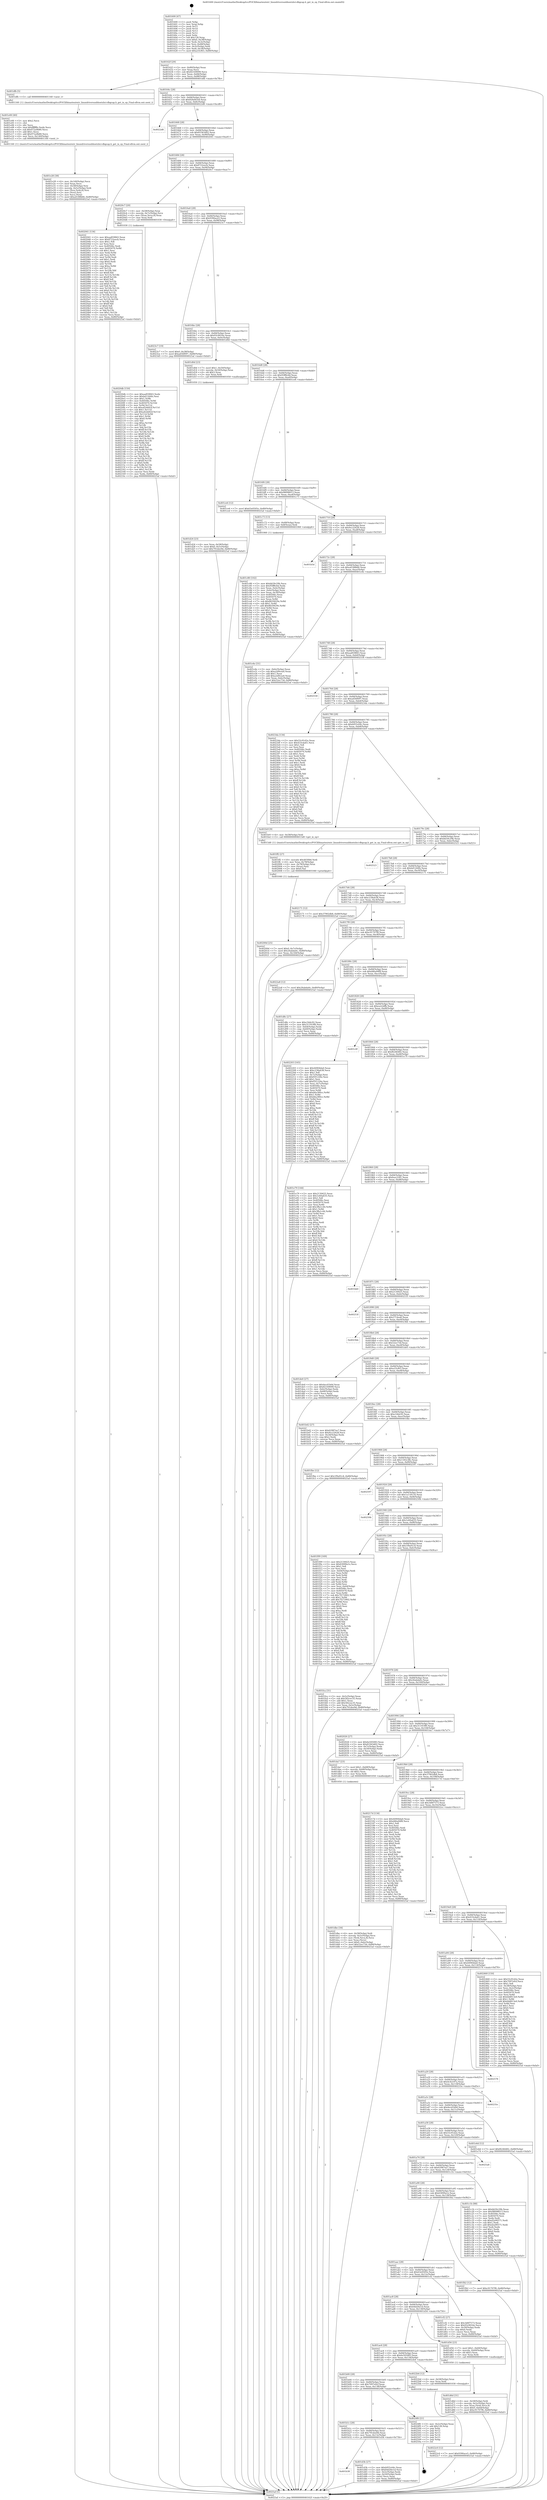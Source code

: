 digraph "0x401600" {
  label = "0x401600 (/mnt/c/Users/mathe/Desktop/tcc/POCII/binaries/extr_linuxdriversusbhostxhci-dbgcap.h_get_in_ep_Final-ollvm.out::main(0))"
  labelloc = "t"
  node[shape=record]

  Entry [label="",width=0.3,height=0.3,shape=circle,fillcolor=black,style=filled]
  "0x40162f" [label="{
     0x40162f [29]\l
     | [instrs]\l
     &nbsp;&nbsp;0x40162f \<+3\>: mov -0x80(%rbp),%eax\l
     &nbsp;&nbsp;0x401632 \<+2\>: mov %eax,%ecx\l
     &nbsp;&nbsp;0x401634 \<+6\>: sub $0x82169099,%ecx\l
     &nbsp;&nbsp;0x40163a \<+6\>: mov %eax,-0x84(%rbp)\l
     &nbsp;&nbsp;0x401640 \<+6\>: mov %ecx,-0x88(%rbp)\l
     &nbsp;&nbsp;0x401646 \<+6\>: je 0000000000401dfb \<main+0x7fb\>\l
  }"]
  "0x401dfb" [label="{
     0x401dfb [5]\l
     | [instrs]\l
     &nbsp;&nbsp;0x401dfb \<+5\>: call 0000000000401160 \<next_i\>\l
     | [calls]\l
     &nbsp;&nbsp;0x401160 \{1\} (/mnt/c/Users/mathe/Desktop/tcc/POCII/binaries/extr_linuxdriversusbhostxhci-dbgcap.h_get_in_ep_Final-ollvm.out::next_i)\l
  }"]
  "0x40164c" [label="{
     0x40164c [28]\l
     | [instrs]\l
     &nbsp;&nbsp;0x40164c \<+5\>: jmp 0000000000401651 \<main+0x51\>\l
     &nbsp;&nbsp;0x401651 \<+6\>: mov -0x84(%rbp),%eax\l
     &nbsp;&nbsp;0x401657 \<+5\>: sub $0x826d45e8,%eax\l
     &nbsp;&nbsp;0x40165c \<+6\>: mov %eax,-0x8c(%rbp)\l
     &nbsp;&nbsp;0x401662 \<+6\>: je 00000000004022d8 \<main+0xcd8\>\l
  }"]
  Exit [label="",width=0.3,height=0.3,shape=circle,fillcolor=black,style=filled,peripheries=2]
  "0x4022d8" [label="{
     0x4022d8\l
  }", style=dashed]
  "0x401668" [label="{
     0x401668 [28]\l
     | [instrs]\l
     &nbsp;&nbsp;0x401668 \<+5\>: jmp 000000000040166d \<main+0x6d\>\l
     &nbsp;&nbsp;0x40166d \<+6\>: mov -0x84(%rbp),%eax\l
     &nbsp;&nbsp;0x401673 \<+5\>: sub $0x83363d02,%eax\l
     &nbsp;&nbsp;0x401678 \<+6\>: mov %eax,-0x90(%rbp)\l
     &nbsp;&nbsp;0x40167e \<+6\>: je 0000000000402041 \<main+0xa41\>\l
  }"]
  "0x4022c0" [label="{
     0x4022c0 [12]\l
     | [instrs]\l
     &nbsp;&nbsp;0x4022c0 \<+7\>: movl $0x9390ace5,-0x80(%rbp)\l
     &nbsp;&nbsp;0x4022c7 \<+5\>: jmp 00000000004025af \<main+0xfaf\>\l
  }"]
  "0x402041" [label="{
     0x402041 [134]\l
     | [instrs]\l
     &nbsp;&nbsp;0x402041 \<+5\>: mov $0xaa859843,%eax\l
     &nbsp;&nbsp;0x402046 \<+5\>: mov $0x8722eecb,%ecx\l
     &nbsp;&nbsp;0x40204b \<+2\>: mov $0x1,%dl\l
     &nbsp;&nbsp;0x40204d \<+2\>: xor %esi,%esi\l
     &nbsp;&nbsp;0x40204f \<+7\>: mov 0x40506c,%edi\l
     &nbsp;&nbsp;0x402056 \<+8\>: mov 0x405070,%r8d\l
     &nbsp;&nbsp;0x40205e \<+3\>: sub $0x1,%esi\l
     &nbsp;&nbsp;0x402061 \<+3\>: mov %edi,%r9d\l
     &nbsp;&nbsp;0x402064 \<+3\>: add %esi,%r9d\l
     &nbsp;&nbsp;0x402067 \<+4\>: imul %r9d,%edi\l
     &nbsp;&nbsp;0x40206b \<+3\>: and $0x1,%edi\l
     &nbsp;&nbsp;0x40206e \<+3\>: cmp $0x0,%edi\l
     &nbsp;&nbsp;0x402071 \<+4\>: sete %r10b\l
     &nbsp;&nbsp;0x402075 \<+4\>: cmp $0xa,%r8d\l
     &nbsp;&nbsp;0x402079 \<+4\>: setl %r11b\l
     &nbsp;&nbsp;0x40207d \<+3\>: mov %r10b,%bl\l
     &nbsp;&nbsp;0x402080 \<+3\>: xor $0xff,%bl\l
     &nbsp;&nbsp;0x402083 \<+3\>: mov %r11b,%r14b\l
     &nbsp;&nbsp;0x402086 \<+4\>: xor $0xff,%r14b\l
     &nbsp;&nbsp;0x40208a \<+3\>: xor $0x0,%dl\l
     &nbsp;&nbsp;0x40208d \<+3\>: mov %bl,%r15b\l
     &nbsp;&nbsp;0x402090 \<+4\>: and $0x0,%r15b\l
     &nbsp;&nbsp;0x402094 \<+3\>: and %dl,%r10b\l
     &nbsp;&nbsp;0x402097 \<+3\>: mov %r14b,%r12b\l
     &nbsp;&nbsp;0x40209a \<+4\>: and $0x0,%r12b\l
     &nbsp;&nbsp;0x40209e \<+3\>: and %dl,%r11b\l
     &nbsp;&nbsp;0x4020a1 \<+3\>: or %r10b,%r15b\l
     &nbsp;&nbsp;0x4020a4 \<+3\>: or %r11b,%r12b\l
     &nbsp;&nbsp;0x4020a7 \<+3\>: xor %r12b,%r15b\l
     &nbsp;&nbsp;0x4020aa \<+3\>: or %r14b,%bl\l
     &nbsp;&nbsp;0x4020ad \<+3\>: xor $0xff,%bl\l
     &nbsp;&nbsp;0x4020b0 \<+3\>: or $0x0,%dl\l
     &nbsp;&nbsp;0x4020b3 \<+2\>: and %dl,%bl\l
     &nbsp;&nbsp;0x4020b5 \<+3\>: or %bl,%r15b\l
     &nbsp;&nbsp;0x4020b8 \<+4\>: test $0x1,%r15b\l
     &nbsp;&nbsp;0x4020bc \<+3\>: cmovne %ecx,%eax\l
     &nbsp;&nbsp;0x4020bf \<+3\>: mov %eax,-0x80(%rbp)\l
     &nbsp;&nbsp;0x4020c2 \<+5\>: jmp 00000000004025af \<main+0xfaf\>\l
  }"]
  "0x401684" [label="{
     0x401684 [28]\l
     | [instrs]\l
     &nbsp;&nbsp;0x401684 \<+5\>: jmp 0000000000401689 \<main+0x89\>\l
     &nbsp;&nbsp;0x401689 \<+6\>: mov -0x84(%rbp),%eax\l
     &nbsp;&nbsp;0x40168f \<+5\>: sub $0x8722eecb,%eax\l
     &nbsp;&nbsp;0x401694 \<+6\>: mov %eax,-0x94(%rbp)\l
     &nbsp;&nbsp;0x40169a \<+6\>: je 00000000004020c7 \<main+0xac7\>\l
  }"]
  "0x4020db" [label="{
     0x4020db [150]\l
     | [instrs]\l
     &nbsp;&nbsp;0x4020db \<+5\>: mov $0xaa859843,%edx\l
     &nbsp;&nbsp;0x4020e0 \<+5\>: mov $0xbd1244fe,%esi\l
     &nbsp;&nbsp;0x4020e5 \<+3\>: mov $0x1,%r8b\l
     &nbsp;&nbsp;0x4020e8 \<+8\>: mov 0x40506c,%r9d\l
     &nbsp;&nbsp;0x4020f0 \<+8\>: mov 0x405070,%r10d\l
     &nbsp;&nbsp;0x4020f8 \<+3\>: mov %r9d,%r11d\l
     &nbsp;&nbsp;0x4020fb \<+7\>: sub $0xa42dd42f,%r11d\l
     &nbsp;&nbsp;0x402102 \<+4\>: sub $0x1,%r11d\l
     &nbsp;&nbsp;0x402106 \<+7\>: add $0xa42dd42f,%r11d\l
     &nbsp;&nbsp;0x40210d \<+4\>: imul %r11d,%r9d\l
     &nbsp;&nbsp;0x402111 \<+4\>: and $0x1,%r9d\l
     &nbsp;&nbsp;0x402115 \<+4\>: cmp $0x0,%r9d\l
     &nbsp;&nbsp;0x402119 \<+3\>: sete %bl\l
     &nbsp;&nbsp;0x40211c \<+4\>: cmp $0xa,%r10d\l
     &nbsp;&nbsp;0x402120 \<+4\>: setl %r14b\l
     &nbsp;&nbsp;0x402124 \<+3\>: mov %bl,%r15b\l
     &nbsp;&nbsp;0x402127 \<+4\>: xor $0xff,%r15b\l
     &nbsp;&nbsp;0x40212b \<+3\>: mov %r14b,%r12b\l
     &nbsp;&nbsp;0x40212e \<+4\>: xor $0xff,%r12b\l
     &nbsp;&nbsp;0x402132 \<+4\>: xor $0x0,%r8b\l
     &nbsp;&nbsp;0x402136 \<+3\>: mov %r15b,%r13b\l
     &nbsp;&nbsp;0x402139 \<+4\>: and $0x0,%r13b\l
     &nbsp;&nbsp;0x40213d \<+3\>: and %r8b,%bl\l
     &nbsp;&nbsp;0x402140 \<+3\>: mov %r12b,%al\l
     &nbsp;&nbsp;0x402143 \<+2\>: and $0x0,%al\l
     &nbsp;&nbsp;0x402145 \<+3\>: and %r8b,%r14b\l
     &nbsp;&nbsp;0x402148 \<+3\>: or %bl,%r13b\l
     &nbsp;&nbsp;0x40214b \<+3\>: or %r14b,%al\l
     &nbsp;&nbsp;0x40214e \<+3\>: xor %al,%r13b\l
     &nbsp;&nbsp;0x402151 \<+3\>: or %r12b,%r15b\l
     &nbsp;&nbsp;0x402154 \<+4\>: xor $0xff,%r15b\l
     &nbsp;&nbsp;0x402158 \<+4\>: or $0x0,%r8b\l
     &nbsp;&nbsp;0x40215c \<+3\>: and %r8b,%r15b\l
     &nbsp;&nbsp;0x40215f \<+3\>: or %r15b,%r13b\l
     &nbsp;&nbsp;0x402162 \<+4\>: test $0x1,%r13b\l
     &nbsp;&nbsp;0x402166 \<+3\>: cmovne %esi,%edx\l
     &nbsp;&nbsp;0x402169 \<+3\>: mov %edx,-0x80(%rbp)\l
     &nbsp;&nbsp;0x40216c \<+5\>: jmp 00000000004025af \<main+0xfaf\>\l
  }"]
  "0x4020c7" [label="{
     0x4020c7 [20]\l
     | [instrs]\l
     &nbsp;&nbsp;0x4020c7 \<+4\>: mov -0x58(%rbp),%rax\l
     &nbsp;&nbsp;0x4020cb \<+4\>: movslq -0x7c(%rbp),%rcx\l
     &nbsp;&nbsp;0x4020cf \<+4\>: mov (%rax,%rcx,8),%rax\l
     &nbsp;&nbsp;0x4020d3 \<+3\>: mov %rax,%rdi\l
     &nbsp;&nbsp;0x4020d6 \<+5\>: call 0000000000401030 \<free@plt\>\l
     | [calls]\l
     &nbsp;&nbsp;0x401030 \{1\} (unknown)\l
  }"]
  "0x4016a0" [label="{
     0x4016a0 [28]\l
     | [instrs]\l
     &nbsp;&nbsp;0x4016a0 \<+5\>: jmp 00000000004016a5 \<main+0xa5\>\l
     &nbsp;&nbsp;0x4016a5 \<+6\>: mov -0x84(%rbp),%eax\l
     &nbsp;&nbsp;0x4016ab \<+5\>: sub $0x9390ace5,%eax\l
     &nbsp;&nbsp;0x4016b0 \<+6\>: mov %eax,-0x98(%rbp)\l
     &nbsp;&nbsp;0x4016b6 \<+6\>: je 00000000004023c7 \<main+0xdc7\>\l
  }"]
  "0x40200d" [label="{
     0x40200d [25]\l
     | [instrs]\l
     &nbsp;&nbsp;0x40200d \<+7\>: movl $0x0,-0x7c(%rbp)\l
     &nbsp;&nbsp;0x402014 \<+7\>: movl $0x26abda0c,-0x80(%rbp)\l
     &nbsp;&nbsp;0x40201b \<+6\>: mov %eax,-0x144(%rbp)\l
     &nbsp;&nbsp;0x402021 \<+5\>: jmp 00000000004025af \<main+0xfaf\>\l
  }"]
  "0x4023c7" [label="{
     0x4023c7 [19]\l
     | [instrs]\l
     &nbsp;&nbsp;0x4023c7 \<+7\>: movl $0x0,-0x38(%rbp)\l
     &nbsp;&nbsp;0x4023ce \<+7\>: movl $0xad56f097,-0x80(%rbp)\l
     &nbsp;&nbsp;0x4023d5 \<+5\>: jmp 00000000004025af \<main+0xfaf\>\l
  }"]
  "0x4016bc" [label="{
     0x4016bc [28]\l
     | [instrs]\l
     &nbsp;&nbsp;0x4016bc \<+5\>: jmp 00000000004016c1 \<main+0xc1\>\l
     &nbsp;&nbsp;0x4016c1 \<+6\>: mov -0x84(%rbp),%eax\l
     &nbsp;&nbsp;0x4016c7 \<+5\>: sub $0x93c9016e,%eax\l
     &nbsp;&nbsp;0x4016cc \<+6\>: mov %eax,-0x9c(%rbp)\l
     &nbsp;&nbsp;0x4016d2 \<+6\>: je 0000000000401d0d \<main+0x70d\>\l
  }"]
  "0x401ff2" [label="{
     0x401ff2 [27]\l
     | [instrs]\l
     &nbsp;&nbsp;0x401ff2 \<+10\>: movabs $0x4030b6,%rdi\l
     &nbsp;&nbsp;0x401ffc \<+4\>: mov %rax,-0x78(%rbp)\l
     &nbsp;&nbsp;0x402000 \<+4\>: mov -0x78(%rbp),%rax\l
     &nbsp;&nbsp;0x402004 \<+2\>: mov (%rax),%esi\l
     &nbsp;&nbsp;0x402006 \<+2\>: mov $0x0,%al\l
     &nbsp;&nbsp;0x402008 \<+5\>: call 0000000000401040 \<printf@plt\>\l
     | [calls]\l
     &nbsp;&nbsp;0x401040 \{1\} (unknown)\l
  }"]
  "0x401d0d" [label="{
     0x401d0d [23]\l
     | [instrs]\l
     &nbsp;&nbsp;0x401d0d \<+7\>: movl $0x1,-0x50(%rbp)\l
     &nbsp;&nbsp;0x401d14 \<+4\>: movslq -0x50(%rbp),%rax\l
     &nbsp;&nbsp;0x401d18 \<+4\>: shl $0x3,%rax\l
     &nbsp;&nbsp;0x401d1c \<+3\>: mov %rax,%rdi\l
     &nbsp;&nbsp;0x401d1f \<+5\>: call 0000000000401050 \<malloc@plt\>\l
     | [calls]\l
     &nbsp;&nbsp;0x401050 \{1\} (unknown)\l
  }"]
  "0x4016d8" [label="{
     0x4016d8 [28]\l
     | [instrs]\l
     &nbsp;&nbsp;0x4016d8 \<+5\>: jmp 00000000004016dd \<main+0xdd\>\l
     &nbsp;&nbsp;0x4016dd \<+6\>: mov -0x84(%rbp),%eax\l
     &nbsp;&nbsp;0x4016e3 \<+5\>: sub $0x95ff8c6d,%eax\l
     &nbsp;&nbsp;0x4016e8 \<+6\>: mov %eax,-0xa0(%rbp)\l
     &nbsp;&nbsp;0x4016ee \<+6\>: je 0000000000401ce6 \<main+0x6e6\>\l
  }"]
  "0x401e28" [label="{
     0x401e28 [38]\l
     | [instrs]\l
     &nbsp;&nbsp;0x401e28 \<+6\>: mov -0x140(%rbp),%ecx\l
     &nbsp;&nbsp;0x401e2e \<+3\>: imul %eax,%ecx\l
     &nbsp;&nbsp;0x401e31 \<+4\>: mov -0x58(%rbp),%rsi\l
     &nbsp;&nbsp;0x401e35 \<+4\>: movslq -0x5c(%rbp),%rdi\l
     &nbsp;&nbsp;0x401e39 \<+4\>: mov (%rsi,%rdi,8),%rsi\l
     &nbsp;&nbsp;0x401e3d \<+3\>: mov (%rsi),%rsi\l
     &nbsp;&nbsp;0x401e40 \<+2\>: mov %ecx,(%rsi)\l
     &nbsp;&nbsp;0x401e42 \<+7\>: movl $0xa4188b66,-0x80(%rbp)\l
     &nbsp;&nbsp;0x401e49 \<+5\>: jmp 00000000004025af \<main+0xfaf\>\l
  }"]
  "0x401ce6" [label="{
     0x401ce6 [12]\l
     | [instrs]\l
     &nbsp;&nbsp;0x401ce6 \<+7\>: movl $0x63e0505e,-0x80(%rbp)\l
     &nbsp;&nbsp;0x401ced \<+5\>: jmp 00000000004025af \<main+0xfaf\>\l
  }"]
  "0x4016f4" [label="{
     0x4016f4 [28]\l
     | [instrs]\l
     &nbsp;&nbsp;0x4016f4 \<+5\>: jmp 00000000004016f9 \<main+0xf9\>\l
     &nbsp;&nbsp;0x4016f9 \<+6\>: mov -0x84(%rbp),%eax\l
     &nbsp;&nbsp;0x4016ff \<+5\>: sub $0x98098013,%eax\l
     &nbsp;&nbsp;0x401704 \<+6\>: mov %eax,-0xa4(%rbp)\l
     &nbsp;&nbsp;0x40170a \<+6\>: je 0000000000401c73 \<main+0x673\>\l
  }"]
  "0x401e00" [label="{
     0x401e00 [40]\l
     | [instrs]\l
     &nbsp;&nbsp;0x401e00 \<+5\>: mov $0x2,%ecx\l
     &nbsp;&nbsp;0x401e05 \<+1\>: cltd\l
     &nbsp;&nbsp;0x401e06 \<+2\>: idiv %ecx\l
     &nbsp;&nbsp;0x401e08 \<+6\>: imul $0xfffffffe,%edx,%ecx\l
     &nbsp;&nbsp;0x401e0e \<+6\>: sub $0x972a9b80,%ecx\l
     &nbsp;&nbsp;0x401e14 \<+3\>: add $0x1,%ecx\l
     &nbsp;&nbsp;0x401e17 \<+6\>: add $0x972a9b80,%ecx\l
     &nbsp;&nbsp;0x401e1d \<+6\>: mov %ecx,-0x140(%rbp)\l
     &nbsp;&nbsp;0x401e23 \<+5\>: call 0000000000401160 \<next_i\>\l
     | [calls]\l
     &nbsp;&nbsp;0x401160 \{1\} (/mnt/c/Users/mathe/Desktop/tcc/POCII/binaries/extr_linuxdriversusbhostxhci-dbgcap.h_get_in_ep_Final-ollvm.out::next_i)\l
  }"]
  "0x401c73" [label="{
     0x401c73 [13]\l
     | [instrs]\l
     &nbsp;&nbsp;0x401c73 \<+4\>: mov -0x48(%rbp),%rax\l
     &nbsp;&nbsp;0x401c77 \<+4\>: mov 0x8(%rax),%rdi\l
     &nbsp;&nbsp;0x401c7b \<+5\>: call 0000000000401060 \<atoi@plt\>\l
     | [calls]\l
     &nbsp;&nbsp;0x401060 \{1\} (unknown)\l
  }"]
  "0x401710" [label="{
     0x401710 [28]\l
     | [instrs]\l
     &nbsp;&nbsp;0x401710 \<+5\>: jmp 0000000000401715 \<main+0x115\>\l
     &nbsp;&nbsp;0x401715 \<+6\>: mov -0x84(%rbp),%eax\l
     &nbsp;&nbsp;0x40171b \<+5\>: sub $0x9cc22628,%eax\l
     &nbsp;&nbsp;0x401720 \<+6\>: mov %eax,-0xa8(%rbp)\l
     &nbsp;&nbsp;0x401726 \<+6\>: je 0000000000401b5d \<main+0x55d\>\l
  }"]
  "0x401dbe" [label="{
     0x401dbe [34]\l
     | [instrs]\l
     &nbsp;&nbsp;0x401dbe \<+4\>: mov -0x58(%rbp),%rdi\l
     &nbsp;&nbsp;0x401dc2 \<+4\>: movslq -0x5c(%rbp),%rcx\l
     &nbsp;&nbsp;0x401dc6 \<+4\>: mov (%rdi,%rcx,8),%rcx\l
     &nbsp;&nbsp;0x401dca \<+3\>: mov %rax,(%rcx)\l
     &nbsp;&nbsp;0x401dcd \<+7\>: movl $0x0,-0x6c(%rbp)\l
     &nbsp;&nbsp;0x401dd4 \<+7\>: movl $0x52ec73d,-0x80(%rbp)\l
     &nbsp;&nbsp;0x401ddb \<+5\>: jmp 00000000004025af \<main+0xfaf\>\l
  }"]
  "0x401b5d" [label="{
     0x401b5d\l
  }", style=dashed]
  "0x40172c" [label="{
     0x40172c [28]\l
     | [instrs]\l
     &nbsp;&nbsp;0x40172c \<+5\>: jmp 0000000000401731 \<main+0x131\>\l
     &nbsp;&nbsp;0x401731 \<+6\>: mov -0x84(%rbp),%eax\l
     &nbsp;&nbsp;0x401737 \<+5\>: sub $0xa4188b66,%eax\l
     &nbsp;&nbsp;0x40173c \<+6\>: mov %eax,-0xac(%rbp)\l
     &nbsp;&nbsp;0x401742 \<+6\>: je 0000000000401e4e \<main+0x84e\>\l
  }"]
  "0x401d6d" [label="{
     0x401d6d [31]\l
     | [instrs]\l
     &nbsp;&nbsp;0x401d6d \<+4\>: mov -0x58(%rbp),%rdi\l
     &nbsp;&nbsp;0x401d71 \<+4\>: movslq -0x5c(%rbp),%rcx\l
     &nbsp;&nbsp;0x401d75 \<+4\>: mov %rax,(%rdi,%rcx,8)\l
     &nbsp;&nbsp;0x401d79 \<+7\>: movl $0x0,-0x64(%rbp)\l
     &nbsp;&nbsp;0x401d80 \<+7\>: movl $0xc91707f8,-0x80(%rbp)\l
     &nbsp;&nbsp;0x401d87 \<+5\>: jmp 00000000004025af \<main+0xfaf\>\l
  }"]
  "0x401e4e" [label="{
     0x401e4e [31]\l
     | [instrs]\l
     &nbsp;&nbsp;0x401e4e \<+3\>: mov -0x6c(%rbp),%eax\l
     &nbsp;&nbsp;0x401e51 \<+5\>: sub $0xa2d9cea0,%eax\l
     &nbsp;&nbsp;0x401e56 \<+3\>: add $0x1,%eax\l
     &nbsp;&nbsp;0x401e59 \<+5\>: add $0xa2d9cea0,%eax\l
     &nbsp;&nbsp;0x401e5e \<+3\>: mov %eax,-0x6c(%rbp)\l
     &nbsp;&nbsp;0x401e61 \<+7\>: movl $0x52ec73d,-0x80(%rbp)\l
     &nbsp;&nbsp;0x401e68 \<+5\>: jmp 00000000004025af \<main+0xfaf\>\l
  }"]
  "0x401748" [label="{
     0x401748 [28]\l
     | [instrs]\l
     &nbsp;&nbsp;0x401748 \<+5\>: jmp 000000000040174d \<main+0x14d\>\l
     &nbsp;&nbsp;0x40174d \<+6\>: mov -0x84(%rbp),%eax\l
     &nbsp;&nbsp;0x401753 \<+5\>: sub $0xaa859843,%eax\l
     &nbsp;&nbsp;0x401758 \<+6\>: mov %eax,-0xb0(%rbp)\l
     &nbsp;&nbsp;0x40175e \<+6\>: je 0000000000402558 \<main+0xf58\>\l
  }"]
  "0x401b38" [label="{
     0x401b38\l
  }", style=dashed]
  "0x402558" [label="{
     0x402558\l
  }", style=dashed]
  "0x401764" [label="{
     0x401764 [28]\l
     | [instrs]\l
     &nbsp;&nbsp;0x401764 \<+5\>: jmp 0000000000401769 \<main+0x169\>\l
     &nbsp;&nbsp;0x401769 \<+6\>: mov -0x84(%rbp),%eax\l
     &nbsp;&nbsp;0x40176f \<+5\>: sub $0xad56f097,%eax\l
     &nbsp;&nbsp;0x401774 \<+6\>: mov %eax,-0xb4(%rbp)\l
     &nbsp;&nbsp;0x40177a \<+6\>: je 00000000004023da \<main+0xdda\>\l
  }"]
  "0x401d3b" [label="{
     0x401d3b [27]\l
     | [instrs]\l
     &nbsp;&nbsp;0x401d3b \<+5\>: mov $0xb955c64c,%eax\l
     &nbsp;&nbsp;0x401d40 \<+5\>: mov $0x64d26e1d,%ecx\l
     &nbsp;&nbsp;0x401d45 \<+3\>: mov -0x5c(%rbp),%edx\l
     &nbsp;&nbsp;0x401d48 \<+3\>: cmp -0x50(%rbp),%edx\l
     &nbsp;&nbsp;0x401d4b \<+3\>: cmovl %ecx,%eax\l
     &nbsp;&nbsp;0x401d4e \<+3\>: mov %eax,-0x80(%rbp)\l
     &nbsp;&nbsp;0x401d51 \<+5\>: jmp 00000000004025af \<main+0xfaf\>\l
  }"]
  "0x4023da" [label="{
     0x4023da [134]\l
     | [instrs]\l
     &nbsp;&nbsp;0x4023da \<+5\>: mov $0x55c91d2e,%eax\l
     &nbsp;&nbsp;0x4023df \<+5\>: mov $0x433cda61,%ecx\l
     &nbsp;&nbsp;0x4023e4 \<+2\>: mov $0x1,%dl\l
     &nbsp;&nbsp;0x4023e6 \<+2\>: xor %esi,%esi\l
     &nbsp;&nbsp;0x4023e8 \<+7\>: mov 0x40506c,%edi\l
     &nbsp;&nbsp;0x4023ef \<+8\>: mov 0x405070,%r8d\l
     &nbsp;&nbsp;0x4023f7 \<+3\>: sub $0x1,%esi\l
     &nbsp;&nbsp;0x4023fa \<+3\>: mov %edi,%r9d\l
     &nbsp;&nbsp;0x4023fd \<+3\>: add %esi,%r9d\l
     &nbsp;&nbsp;0x402400 \<+4\>: imul %r9d,%edi\l
     &nbsp;&nbsp;0x402404 \<+3\>: and $0x1,%edi\l
     &nbsp;&nbsp;0x402407 \<+3\>: cmp $0x0,%edi\l
     &nbsp;&nbsp;0x40240a \<+4\>: sete %r10b\l
     &nbsp;&nbsp;0x40240e \<+4\>: cmp $0xa,%r8d\l
     &nbsp;&nbsp;0x402412 \<+4\>: setl %r11b\l
     &nbsp;&nbsp;0x402416 \<+3\>: mov %r10b,%bl\l
     &nbsp;&nbsp;0x402419 \<+3\>: xor $0xff,%bl\l
     &nbsp;&nbsp;0x40241c \<+3\>: mov %r11b,%r14b\l
     &nbsp;&nbsp;0x40241f \<+4\>: xor $0xff,%r14b\l
     &nbsp;&nbsp;0x402423 \<+3\>: xor $0x0,%dl\l
     &nbsp;&nbsp;0x402426 \<+3\>: mov %bl,%r15b\l
     &nbsp;&nbsp;0x402429 \<+4\>: and $0x0,%r15b\l
     &nbsp;&nbsp;0x40242d \<+3\>: and %dl,%r10b\l
     &nbsp;&nbsp;0x402430 \<+3\>: mov %r14b,%r12b\l
     &nbsp;&nbsp;0x402433 \<+4\>: and $0x0,%r12b\l
     &nbsp;&nbsp;0x402437 \<+3\>: and %dl,%r11b\l
     &nbsp;&nbsp;0x40243a \<+3\>: or %r10b,%r15b\l
     &nbsp;&nbsp;0x40243d \<+3\>: or %r11b,%r12b\l
     &nbsp;&nbsp;0x402440 \<+3\>: xor %r12b,%r15b\l
     &nbsp;&nbsp;0x402443 \<+3\>: or %r14b,%bl\l
     &nbsp;&nbsp;0x402446 \<+3\>: xor $0xff,%bl\l
     &nbsp;&nbsp;0x402449 \<+3\>: or $0x0,%dl\l
     &nbsp;&nbsp;0x40244c \<+2\>: and %dl,%bl\l
     &nbsp;&nbsp;0x40244e \<+3\>: or %bl,%r15b\l
     &nbsp;&nbsp;0x402451 \<+4\>: test $0x1,%r15b\l
     &nbsp;&nbsp;0x402455 \<+3\>: cmovne %ecx,%eax\l
     &nbsp;&nbsp;0x402458 \<+3\>: mov %eax,-0x80(%rbp)\l
     &nbsp;&nbsp;0x40245b \<+5\>: jmp 00000000004025af \<main+0xfaf\>\l
  }"]
  "0x401780" [label="{
     0x401780 [28]\l
     | [instrs]\l
     &nbsp;&nbsp;0x401780 \<+5\>: jmp 0000000000401785 \<main+0x185\>\l
     &nbsp;&nbsp;0x401785 \<+6\>: mov -0x84(%rbp),%eax\l
     &nbsp;&nbsp;0x40178b \<+5\>: sub $0xb955c64c,%eax\l
     &nbsp;&nbsp;0x401790 \<+6\>: mov %eax,-0xb8(%rbp)\l
     &nbsp;&nbsp;0x401796 \<+6\>: je 0000000000401fe9 \<main+0x9e9\>\l
  }"]
  "0x401b1c" [label="{
     0x401b1c [28]\l
     | [instrs]\l
     &nbsp;&nbsp;0x401b1c \<+5\>: jmp 0000000000401b21 \<main+0x521\>\l
     &nbsp;&nbsp;0x401b21 \<+6\>: mov -0x84(%rbp),%eax\l
     &nbsp;&nbsp;0x401b27 \<+5\>: sub $0x791dee9d,%eax\l
     &nbsp;&nbsp;0x401b2c \<+6\>: mov %eax,-0x13c(%rbp)\l
     &nbsp;&nbsp;0x401b32 \<+6\>: je 0000000000401d3b \<main+0x73b\>\l
  }"]
  "0x401fe9" [label="{
     0x401fe9 [9]\l
     | [instrs]\l
     &nbsp;&nbsp;0x401fe9 \<+4\>: mov -0x58(%rbp),%rdi\l
     &nbsp;&nbsp;0x401fed \<+5\>: call 00000000004015d0 \<get_in_ep\>\l
     | [calls]\l
     &nbsp;&nbsp;0x4015d0 \{1\} (/mnt/c/Users/mathe/Desktop/tcc/POCII/binaries/extr_linuxdriversusbhostxhci-dbgcap.h_get_in_ep_Final-ollvm.out::get_in_ep)\l
  }"]
  "0x40179c" [label="{
     0x40179c [28]\l
     | [instrs]\l
     &nbsp;&nbsp;0x40179c \<+5\>: jmp 00000000004017a1 \<main+0x1a1\>\l
     &nbsp;&nbsp;0x4017a1 \<+6\>: mov -0x84(%rbp),%eax\l
     &nbsp;&nbsp;0x4017a7 \<+5\>: sub $0xbb59c29b,%eax\l
     &nbsp;&nbsp;0x4017ac \<+6\>: mov %eax,-0xbc(%rbp)\l
     &nbsp;&nbsp;0x4017b2 \<+6\>: je 0000000000402523 \<main+0xf23\>\l
  }"]
  "0x4024f6" [label="{
     0x4024f6 [21]\l
     | [instrs]\l
     &nbsp;&nbsp;0x4024f6 \<+3\>: mov -0x2c(%rbp),%eax\l
     &nbsp;&nbsp;0x4024f9 \<+7\>: add $0x128,%rsp\l
     &nbsp;&nbsp;0x402500 \<+1\>: pop %rbx\l
     &nbsp;&nbsp;0x402501 \<+2\>: pop %r12\l
     &nbsp;&nbsp;0x402503 \<+2\>: pop %r13\l
     &nbsp;&nbsp;0x402505 \<+2\>: pop %r14\l
     &nbsp;&nbsp;0x402507 \<+2\>: pop %r15\l
     &nbsp;&nbsp;0x402509 \<+1\>: pop %rbp\l
     &nbsp;&nbsp;0x40250a \<+1\>: ret\l
  }"]
  "0x402523" [label="{
     0x402523\l
  }", style=dashed]
  "0x4017b8" [label="{
     0x4017b8 [28]\l
     | [instrs]\l
     &nbsp;&nbsp;0x4017b8 \<+5\>: jmp 00000000004017bd \<main+0x1bd\>\l
     &nbsp;&nbsp;0x4017bd \<+6\>: mov -0x84(%rbp),%eax\l
     &nbsp;&nbsp;0x4017c3 \<+5\>: sub $0xbd1244fe,%eax\l
     &nbsp;&nbsp;0x4017c8 \<+6\>: mov %eax,-0xc0(%rbp)\l
     &nbsp;&nbsp;0x4017ce \<+6\>: je 0000000000402171 \<main+0xb71\>\l
  }"]
  "0x401b00" [label="{
     0x401b00 [28]\l
     | [instrs]\l
     &nbsp;&nbsp;0x401b00 \<+5\>: jmp 0000000000401b05 \<main+0x505\>\l
     &nbsp;&nbsp;0x401b05 \<+6\>: mov -0x84(%rbp),%eax\l
     &nbsp;&nbsp;0x401b0b \<+5\>: sub $0x7097e0cf,%eax\l
     &nbsp;&nbsp;0x401b10 \<+6\>: mov %eax,-0x138(%rbp)\l
     &nbsp;&nbsp;0x401b16 \<+6\>: je 00000000004024f6 \<main+0xef6\>\l
  }"]
  "0x402171" [label="{
     0x402171 [12]\l
     | [instrs]\l
     &nbsp;&nbsp;0x402171 \<+7\>: movl $0x37902db8,-0x80(%rbp)\l
     &nbsp;&nbsp;0x402178 \<+5\>: jmp 00000000004025af \<main+0xfaf\>\l
  }"]
  "0x4017d4" [label="{
     0x4017d4 [28]\l
     | [instrs]\l
     &nbsp;&nbsp;0x4017d4 \<+5\>: jmp 00000000004017d9 \<main+0x1d9\>\l
     &nbsp;&nbsp;0x4017d9 \<+6\>: mov -0x84(%rbp),%eax\l
     &nbsp;&nbsp;0x4017df \<+5\>: sub $0xc238ab38,%eax\l
     &nbsp;&nbsp;0x4017e4 \<+6\>: mov %eax,-0xc4(%rbp)\l
     &nbsp;&nbsp;0x4017ea \<+6\>: je 00000000004022a8 \<main+0xca8\>\l
  }"]
  "0x4022b4" [label="{
     0x4022b4 [12]\l
     | [instrs]\l
     &nbsp;&nbsp;0x4022b4 \<+4\>: mov -0x58(%rbp),%rax\l
     &nbsp;&nbsp;0x4022b8 \<+3\>: mov %rax,%rdi\l
     &nbsp;&nbsp;0x4022bb \<+5\>: call 0000000000401030 \<free@plt\>\l
     | [calls]\l
     &nbsp;&nbsp;0x401030 \{1\} (unknown)\l
  }"]
  "0x4022a8" [label="{
     0x4022a8 [12]\l
     | [instrs]\l
     &nbsp;&nbsp;0x4022a8 \<+7\>: movl $0x26abda0c,-0x80(%rbp)\l
     &nbsp;&nbsp;0x4022af \<+5\>: jmp 00000000004025af \<main+0xfaf\>\l
  }"]
  "0x4017f0" [label="{
     0x4017f0 [28]\l
     | [instrs]\l
     &nbsp;&nbsp;0x4017f0 \<+5\>: jmp 00000000004017f5 \<main+0x1f5\>\l
     &nbsp;&nbsp;0x4017f5 \<+6\>: mov -0x84(%rbp),%eax\l
     &nbsp;&nbsp;0x4017fb \<+5\>: sub $0xc91707f8,%eax\l
     &nbsp;&nbsp;0x401800 \<+6\>: mov %eax,-0xc8(%rbp)\l
     &nbsp;&nbsp;0x401806 \<+6\>: je 0000000000401d8c \<main+0x78c\>\l
  }"]
  "0x401ae4" [label="{
     0x401ae4 [28]\l
     | [instrs]\l
     &nbsp;&nbsp;0x401ae4 \<+5\>: jmp 0000000000401ae9 \<main+0x4e9\>\l
     &nbsp;&nbsp;0x401ae9 \<+6\>: mov -0x84(%rbp),%eax\l
     &nbsp;&nbsp;0x401aef \<+5\>: sub $0x6e505083,%eax\l
     &nbsp;&nbsp;0x401af4 \<+6\>: mov %eax,-0x134(%rbp)\l
     &nbsp;&nbsp;0x401afa \<+6\>: je 00000000004022b4 \<main+0xcb4\>\l
  }"]
  "0x401d8c" [label="{
     0x401d8c [27]\l
     | [instrs]\l
     &nbsp;&nbsp;0x401d8c \<+5\>: mov $0xc54dc92,%eax\l
     &nbsp;&nbsp;0x401d91 \<+5\>: mov $0x311919f0,%ecx\l
     &nbsp;&nbsp;0x401d96 \<+3\>: mov -0x64(%rbp),%edx\l
     &nbsp;&nbsp;0x401d99 \<+3\>: cmp -0x60(%rbp),%edx\l
     &nbsp;&nbsp;0x401d9c \<+3\>: cmovl %ecx,%eax\l
     &nbsp;&nbsp;0x401d9f \<+3\>: mov %eax,-0x80(%rbp)\l
     &nbsp;&nbsp;0x401da2 \<+5\>: jmp 00000000004025af \<main+0xfaf\>\l
  }"]
  "0x40180c" [label="{
     0x40180c [28]\l
     | [instrs]\l
     &nbsp;&nbsp;0x40180c \<+5\>: jmp 0000000000401811 \<main+0x211\>\l
     &nbsp;&nbsp;0x401811 \<+6\>: mov -0x84(%rbp),%eax\l
     &nbsp;&nbsp;0x401817 \<+5\>: sub $0xd46a94f8,%eax\l
     &nbsp;&nbsp;0x40181c \<+6\>: mov %eax,-0xcc(%rbp)\l
     &nbsp;&nbsp;0x401822 \<+6\>: je 0000000000402203 \<main+0xc03\>\l
  }"]
  "0x401d56" [label="{
     0x401d56 [23]\l
     | [instrs]\l
     &nbsp;&nbsp;0x401d56 \<+7\>: movl $0x1,-0x60(%rbp)\l
     &nbsp;&nbsp;0x401d5d \<+4\>: movslq -0x60(%rbp),%rax\l
     &nbsp;&nbsp;0x401d61 \<+4\>: shl $0x3,%rax\l
     &nbsp;&nbsp;0x401d65 \<+3\>: mov %rax,%rdi\l
     &nbsp;&nbsp;0x401d68 \<+5\>: call 0000000000401050 \<malloc@plt\>\l
     | [calls]\l
     &nbsp;&nbsp;0x401050 \{1\} (unknown)\l
  }"]
  "0x402203" [label="{
     0x402203 [165]\l
     | [instrs]\l
     &nbsp;&nbsp;0x402203 \<+5\>: mov $0x44904da0,%eax\l
     &nbsp;&nbsp;0x402208 \<+5\>: mov $0xc238ab38,%ecx\l
     &nbsp;&nbsp;0x40220d \<+2\>: mov $0x1,%dl\l
     &nbsp;&nbsp;0x40220f \<+3\>: mov -0x7c(%rbp),%esi\l
     &nbsp;&nbsp;0x402212 \<+6\>: sub $0xf5f1226e,%esi\l
     &nbsp;&nbsp;0x402218 \<+3\>: add $0x1,%esi\l
     &nbsp;&nbsp;0x40221b \<+6\>: add $0xf5f1226e,%esi\l
     &nbsp;&nbsp;0x402221 \<+3\>: mov %esi,-0x7c(%rbp)\l
     &nbsp;&nbsp;0x402224 \<+7\>: mov 0x40506c,%esi\l
     &nbsp;&nbsp;0x40222b \<+7\>: mov 0x405070,%edi\l
     &nbsp;&nbsp;0x402232 \<+3\>: mov %esi,%r8d\l
     &nbsp;&nbsp;0x402235 \<+7\>: add $0xb6a380cc,%r8d\l
     &nbsp;&nbsp;0x40223c \<+4\>: sub $0x1,%r8d\l
     &nbsp;&nbsp;0x402240 \<+7\>: sub $0xb6a380cc,%r8d\l
     &nbsp;&nbsp;0x402247 \<+4\>: imul %r8d,%esi\l
     &nbsp;&nbsp;0x40224b \<+3\>: and $0x1,%esi\l
     &nbsp;&nbsp;0x40224e \<+3\>: cmp $0x0,%esi\l
     &nbsp;&nbsp;0x402251 \<+4\>: sete %r9b\l
     &nbsp;&nbsp;0x402255 \<+3\>: cmp $0xa,%edi\l
     &nbsp;&nbsp;0x402258 \<+4\>: setl %r10b\l
     &nbsp;&nbsp;0x40225c \<+3\>: mov %r9b,%r11b\l
     &nbsp;&nbsp;0x40225f \<+4\>: xor $0xff,%r11b\l
     &nbsp;&nbsp;0x402263 \<+3\>: mov %r10b,%bl\l
     &nbsp;&nbsp;0x402266 \<+3\>: xor $0xff,%bl\l
     &nbsp;&nbsp;0x402269 \<+3\>: xor $0x1,%dl\l
     &nbsp;&nbsp;0x40226c \<+3\>: mov %r11b,%r14b\l
     &nbsp;&nbsp;0x40226f \<+4\>: and $0xff,%r14b\l
     &nbsp;&nbsp;0x402273 \<+3\>: and %dl,%r9b\l
     &nbsp;&nbsp;0x402276 \<+3\>: mov %bl,%r15b\l
     &nbsp;&nbsp;0x402279 \<+4\>: and $0xff,%r15b\l
     &nbsp;&nbsp;0x40227d \<+3\>: and %dl,%r10b\l
     &nbsp;&nbsp;0x402280 \<+3\>: or %r9b,%r14b\l
     &nbsp;&nbsp;0x402283 \<+3\>: or %r10b,%r15b\l
     &nbsp;&nbsp;0x402286 \<+3\>: xor %r15b,%r14b\l
     &nbsp;&nbsp;0x402289 \<+3\>: or %bl,%r11b\l
     &nbsp;&nbsp;0x40228c \<+4\>: xor $0xff,%r11b\l
     &nbsp;&nbsp;0x402290 \<+3\>: or $0x1,%dl\l
     &nbsp;&nbsp;0x402293 \<+3\>: and %dl,%r11b\l
     &nbsp;&nbsp;0x402296 \<+3\>: or %r11b,%r14b\l
     &nbsp;&nbsp;0x402299 \<+4\>: test $0x1,%r14b\l
     &nbsp;&nbsp;0x40229d \<+3\>: cmovne %ecx,%eax\l
     &nbsp;&nbsp;0x4022a0 \<+3\>: mov %eax,-0x80(%rbp)\l
     &nbsp;&nbsp;0x4022a3 \<+5\>: jmp 00000000004025af \<main+0xfaf\>\l
  }"]
  "0x401828" [label="{
     0x401828 [28]\l
     | [instrs]\l
     &nbsp;&nbsp;0x401828 \<+5\>: jmp 000000000040182d \<main+0x22d\>\l
     &nbsp;&nbsp;0x40182d \<+6\>: mov -0x84(%rbp),%eax\l
     &nbsp;&nbsp;0x401833 \<+5\>: sub $0xea2cbffb,%eax\l
     &nbsp;&nbsp;0x401838 \<+6\>: mov %eax,-0xd0(%rbp)\l
     &nbsp;&nbsp;0x40183e \<+6\>: je 0000000000401c0f \<main+0x60f\>\l
  }"]
  "0x401d24" [label="{
     0x401d24 [23]\l
     | [instrs]\l
     &nbsp;&nbsp;0x401d24 \<+4\>: mov %rax,-0x58(%rbp)\l
     &nbsp;&nbsp;0x401d28 \<+7\>: movl $0x0,-0x5c(%rbp)\l
     &nbsp;&nbsp;0x401d2f \<+7\>: movl $0x791dee9d,-0x80(%rbp)\l
     &nbsp;&nbsp;0x401d36 \<+5\>: jmp 00000000004025af \<main+0xfaf\>\l
  }"]
  "0x401c0f" [label="{
     0x401c0f\l
  }", style=dashed]
  "0x401844" [label="{
     0x401844 [28]\l
     | [instrs]\l
     &nbsp;&nbsp;0x401844 \<+5\>: jmp 0000000000401849 \<main+0x249\>\l
     &nbsp;&nbsp;0x401849 \<+6\>: mov -0x84(%rbp),%eax\l
     &nbsp;&nbsp;0x40184f \<+5\>: sub $0xf6246482,%eax\l
     &nbsp;&nbsp;0x401854 \<+6\>: mov %eax,-0xd4(%rbp)\l
     &nbsp;&nbsp;0x40185a \<+6\>: je 0000000000401e79 \<main+0x879\>\l
  }"]
  "0x401ac8" [label="{
     0x401ac8 [28]\l
     | [instrs]\l
     &nbsp;&nbsp;0x401ac8 \<+5\>: jmp 0000000000401acd \<main+0x4cd\>\l
     &nbsp;&nbsp;0x401acd \<+6\>: mov -0x84(%rbp),%eax\l
     &nbsp;&nbsp;0x401ad3 \<+5\>: sub $0x64d26e1d,%eax\l
     &nbsp;&nbsp;0x401ad8 \<+6\>: mov %eax,-0x130(%rbp)\l
     &nbsp;&nbsp;0x401ade \<+6\>: je 0000000000401d56 \<main+0x756\>\l
  }"]
  "0x401e79" [label="{
     0x401e79 [144]\l
     | [instrs]\l
     &nbsp;&nbsp;0x401e79 \<+5\>: mov $0x2130425,%eax\l
     &nbsp;&nbsp;0x401e7e \<+5\>: mov $0x1e60a635,%ecx\l
     &nbsp;&nbsp;0x401e83 \<+2\>: mov $0x1,%dl\l
     &nbsp;&nbsp;0x401e85 \<+7\>: mov 0x40506c,%esi\l
     &nbsp;&nbsp;0x401e8c \<+7\>: mov 0x405070,%edi\l
     &nbsp;&nbsp;0x401e93 \<+3\>: mov %esi,%r8d\l
     &nbsp;&nbsp;0x401e96 \<+7\>: add $0x3ffa1c44,%r8d\l
     &nbsp;&nbsp;0x401e9d \<+4\>: sub $0x1,%r8d\l
     &nbsp;&nbsp;0x401ea1 \<+7\>: sub $0x3ffa1c44,%r8d\l
     &nbsp;&nbsp;0x401ea8 \<+4\>: imul %r8d,%esi\l
     &nbsp;&nbsp;0x401eac \<+3\>: and $0x1,%esi\l
     &nbsp;&nbsp;0x401eaf \<+3\>: cmp $0x0,%esi\l
     &nbsp;&nbsp;0x401eb2 \<+4\>: sete %r9b\l
     &nbsp;&nbsp;0x401eb6 \<+3\>: cmp $0xa,%edi\l
     &nbsp;&nbsp;0x401eb9 \<+4\>: setl %r10b\l
     &nbsp;&nbsp;0x401ebd \<+3\>: mov %r9b,%r11b\l
     &nbsp;&nbsp;0x401ec0 \<+4\>: xor $0xff,%r11b\l
     &nbsp;&nbsp;0x401ec4 \<+3\>: mov %r10b,%bl\l
     &nbsp;&nbsp;0x401ec7 \<+3\>: xor $0xff,%bl\l
     &nbsp;&nbsp;0x401eca \<+3\>: xor $0x0,%dl\l
     &nbsp;&nbsp;0x401ecd \<+3\>: mov %r11b,%r14b\l
     &nbsp;&nbsp;0x401ed0 \<+4\>: and $0x0,%r14b\l
     &nbsp;&nbsp;0x401ed4 \<+3\>: and %dl,%r9b\l
     &nbsp;&nbsp;0x401ed7 \<+3\>: mov %bl,%r15b\l
     &nbsp;&nbsp;0x401eda \<+4\>: and $0x0,%r15b\l
     &nbsp;&nbsp;0x401ede \<+3\>: and %dl,%r10b\l
     &nbsp;&nbsp;0x401ee1 \<+3\>: or %r9b,%r14b\l
     &nbsp;&nbsp;0x401ee4 \<+3\>: or %r10b,%r15b\l
     &nbsp;&nbsp;0x401ee7 \<+3\>: xor %r15b,%r14b\l
     &nbsp;&nbsp;0x401eea \<+3\>: or %bl,%r11b\l
     &nbsp;&nbsp;0x401eed \<+4\>: xor $0xff,%r11b\l
     &nbsp;&nbsp;0x401ef1 \<+3\>: or $0x0,%dl\l
     &nbsp;&nbsp;0x401ef4 \<+3\>: and %dl,%r11b\l
     &nbsp;&nbsp;0x401ef7 \<+3\>: or %r11b,%r14b\l
     &nbsp;&nbsp;0x401efa \<+4\>: test $0x1,%r14b\l
     &nbsp;&nbsp;0x401efe \<+3\>: cmovne %ecx,%eax\l
     &nbsp;&nbsp;0x401f01 \<+3\>: mov %eax,-0x80(%rbp)\l
     &nbsp;&nbsp;0x401f04 \<+5\>: jmp 00000000004025af \<main+0xfaf\>\l
  }"]
  "0x401860" [label="{
     0x401860 [28]\l
     | [instrs]\l
     &nbsp;&nbsp;0x401860 \<+5\>: jmp 0000000000401865 \<main+0x265\>\l
     &nbsp;&nbsp;0x401865 \<+6\>: mov -0x84(%rbp),%eax\l
     &nbsp;&nbsp;0x40186b \<+5\>: sub $0xfeac2281,%eax\l
     &nbsp;&nbsp;0x401870 \<+6\>: mov %eax,-0xd8(%rbp)\l
     &nbsp;&nbsp;0x401876 \<+6\>: je 0000000000401bb0 \<main+0x5b0\>\l
  }"]
  "0x401cf2" [label="{
     0x401cf2 [27]\l
     | [instrs]\l
     &nbsp;&nbsp;0x401cf2 \<+5\>: mov $0x3d0f7573,%eax\l
     &nbsp;&nbsp;0x401cf7 \<+5\>: mov $0x93c9016e,%ecx\l
     &nbsp;&nbsp;0x401cfc \<+3\>: mov -0x30(%rbp),%edx\l
     &nbsp;&nbsp;0x401cff \<+3\>: cmp $0x0,%edx\l
     &nbsp;&nbsp;0x401d02 \<+3\>: cmove %ecx,%eax\l
     &nbsp;&nbsp;0x401d05 \<+3\>: mov %eax,-0x80(%rbp)\l
     &nbsp;&nbsp;0x401d08 \<+5\>: jmp 00000000004025af \<main+0xfaf\>\l
  }"]
  "0x401bb0" [label="{
     0x401bb0\l
  }", style=dashed]
  "0x40187c" [label="{
     0x40187c [28]\l
     | [instrs]\l
     &nbsp;&nbsp;0x40187c \<+5\>: jmp 0000000000401881 \<main+0x281\>\l
     &nbsp;&nbsp;0x401881 \<+6\>: mov -0x84(%rbp),%eax\l
     &nbsp;&nbsp;0x401887 \<+5\>: sub $0x2130425,%eax\l
     &nbsp;&nbsp;0x40188c \<+6\>: mov %eax,-0xdc(%rbp)\l
     &nbsp;&nbsp;0x401892 \<+6\>: je 000000000040253f \<main+0xf3f\>\l
  }"]
  "0x401aac" [label="{
     0x401aac [28]\l
     | [instrs]\l
     &nbsp;&nbsp;0x401aac \<+5\>: jmp 0000000000401ab1 \<main+0x4b1\>\l
     &nbsp;&nbsp;0x401ab1 \<+6\>: mov -0x84(%rbp),%eax\l
     &nbsp;&nbsp;0x401ab7 \<+5\>: sub $0x63e0505e,%eax\l
     &nbsp;&nbsp;0x401abc \<+6\>: mov %eax,-0x12c(%rbp)\l
     &nbsp;&nbsp;0x401ac2 \<+6\>: je 0000000000401cf2 \<main+0x6f2\>\l
  }"]
  "0x40253f" [label="{
     0x40253f\l
  }", style=dashed]
  "0x401898" [label="{
     0x401898 [28]\l
     | [instrs]\l
     &nbsp;&nbsp;0x401898 \<+5\>: jmp 000000000040189d \<main+0x29d\>\l
     &nbsp;&nbsp;0x40189d \<+6\>: mov -0x84(%rbp),%eax\l
     &nbsp;&nbsp;0x4018a3 \<+5\>: sub $0x2714ea6,%eax\l
     &nbsp;&nbsp;0x4018a8 \<+6\>: mov %eax,-0xe0(%rbp)\l
     &nbsp;&nbsp;0x4018ae \<+6\>: je 00000000004023bb \<main+0xdbb\>\l
  }"]
  "0x401fb2" [label="{
     0x401fb2 [12]\l
     | [instrs]\l
     &nbsp;&nbsp;0x401fb2 \<+7\>: movl $0xc91707f8,-0x80(%rbp)\l
     &nbsp;&nbsp;0x401fb9 \<+5\>: jmp 00000000004025af \<main+0xfaf\>\l
  }"]
  "0x4023bb" [label="{
     0x4023bb\l
  }", style=dashed]
  "0x4018b4" [label="{
     0x4018b4 [28]\l
     | [instrs]\l
     &nbsp;&nbsp;0x4018b4 \<+5\>: jmp 00000000004018b9 \<main+0x2b9\>\l
     &nbsp;&nbsp;0x4018b9 \<+6\>: mov -0x84(%rbp),%eax\l
     &nbsp;&nbsp;0x4018bf \<+5\>: sub $0x52ec73d,%eax\l
     &nbsp;&nbsp;0x4018c4 \<+6\>: mov %eax,-0xe4(%rbp)\l
     &nbsp;&nbsp;0x4018ca \<+6\>: je 0000000000401de0 \<main+0x7e0\>\l
  }"]
  "0x401c80" [label="{
     0x401c80 [102]\l
     | [instrs]\l
     &nbsp;&nbsp;0x401c80 \<+5\>: mov $0xbb59c29b,%ecx\l
     &nbsp;&nbsp;0x401c85 \<+5\>: mov $0x95ff8c6d,%edx\l
     &nbsp;&nbsp;0x401c8a \<+3\>: mov %eax,-0x4c(%rbp)\l
     &nbsp;&nbsp;0x401c8d \<+3\>: mov -0x4c(%rbp),%eax\l
     &nbsp;&nbsp;0x401c90 \<+3\>: mov %eax,-0x30(%rbp)\l
     &nbsp;&nbsp;0x401c93 \<+7\>: mov 0x40506c,%eax\l
     &nbsp;&nbsp;0x401c9a \<+7\>: mov 0x405070,%esi\l
     &nbsp;&nbsp;0x401ca1 \<+3\>: mov %eax,%r8d\l
     &nbsp;&nbsp;0x401ca4 \<+7\>: sub $0x8b59429e,%r8d\l
     &nbsp;&nbsp;0x401cab \<+4\>: sub $0x1,%r8d\l
     &nbsp;&nbsp;0x401caf \<+7\>: add $0x8b59429e,%r8d\l
     &nbsp;&nbsp;0x401cb6 \<+4\>: imul %r8d,%eax\l
     &nbsp;&nbsp;0x401cba \<+3\>: and $0x1,%eax\l
     &nbsp;&nbsp;0x401cbd \<+3\>: cmp $0x0,%eax\l
     &nbsp;&nbsp;0x401cc0 \<+4\>: sete %r9b\l
     &nbsp;&nbsp;0x401cc4 \<+3\>: cmp $0xa,%esi\l
     &nbsp;&nbsp;0x401cc7 \<+4\>: setl %r10b\l
     &nbsp;&nbsp;0x401ccb \<+3\>: mov %r9b,%r11b\l
     &nbsp;&nbsp;0x401cce \<+3\>: and %r10b,%r11b\l
     &nbsp;&nbsp;0x401cd1 \<+3\>: xor %r10b,%r9b\l
     &nbsp;&nbsp;0x401cd4 \<+3\>: or %r9b,%r11b\l
     &nbsp;&nbsp;0x401cd7 \<+4\>: test $0x1,%r11b\l
     &nbsp;&nbsp;0x401cdb \<+3\>: cmovne %edx,%ecx\l
     &nbsp;&nbsp;0x401cde \<+3\>: mov %ecx,-0x80(%rbp)\l
     &nbsp;&nbsp;0x401ce1 \<+5\>: jmp 00000000004025af \<main+0xfaf\>\l
  }"]
  "0x401de0" [label="{
     0x401de0 [27]\l
     | [instrs]\l
     &nbsp;&nbsp;0x401de0 \<+5\>: mov $0x4ecd1b0d,%eax\l
     &nbsp;&nbsp;0x401de5 \<+5\>: mov $0x82169099,%ecx\l
     &nbsp;&nbsp;0x401dea \<+3\>: mov -0x6c(%rbp),%edx\l
     &nbsp;&nbsp;0x401ded \<+3\>: cmp -0x68(%rbp),%edx\l
     &nbsp;&nbsp;0x401df0 \<+3\>: cmovl %ecx,%eax\l
     &nbsp;&nbsp;0x401df3 \<+3\>: mov %eax,-0x80(%rbp)\l
     &nbsp;&nbsp;0x401df6 \<+5\>: jmp 00000000004025af \<main+0xfaf\>\l
  }"]
  "0x4018d0" [label="{
     0x4018d0 [28]\l
     | [instrs]\l
     &nbsp;&nbsp;0x4018d0 \<+5\>: jmp 00000000004018d5 \<main+0x2d5\>\l
     &nbsp;&nbsp;0x4018d5 \<+6\>: mov -0x84(%rbp),%eax\l
     &nbsp;&nbsp;0x4018db \<+5\>: sub $0xa33cf63,%eax\l
     &nbsp;&nbsp;0x4018e0 \<+6\>: mov %eax,-0xe8(%rbp)\l
     &nbsp;&nbsp;0x4018e6 \<+6\>: je 0000000000401b42 \<main+0x542\>\l
  }"]
  "0x401a90" [label="{
     0x401a90 [28]\l
     | [instrs]\l
     &nbsp;&nbsp;0x401a90 \<+5\>: jmp 0000000000401a95 \<main+0x495\>\l
     &nbsp;&nbsp;0x401a95 \<+6\>: mov -0x84(%rbp),%eax\l
     &nbsp;&nbsp;0x401a9b \<+5\>: sub $0x63099a1e,%eax\l
     &nbsp;&nbsp;0x401aa0 \<+6\>: mov %eax,-0x128(%rbp)\l
     &nbsp;&nbsp;0x401aa6 \<+6\>: je 0000000000401fb2 \<main+0x9b2\>\l
  }"]
  "0x401b42" [label="{
     0x401b42 [27]\l
     | [instrs]\l
     &nbsp;&nbsp;0x401b42 \<+5\>: mov $0x62987ee7,%eax\l
     &nbsp;&nbsp;0x401b47 \<+5\>: mov $0x9cc22628,%ecx\l
     &nbsp;&nbsp;0x401b4c \<+3\>: mov -0x34(%rbp),%edx\l
     &nbsp;&nbsp;0x401b4f \<+3\>: cmp $0x2,%edx\l
     &nbsp;&nbsp;0x401b52 \<+3\>: cmovne %ecx,%eax\l
     &nbsp;&nbsp;0x401b55 \<+3\>: mov %eax,-0x80(%rbp)\l
     &nbsp;&nbsp;0x401b58 \<+5\>: jmp 00000000004025af \<main+0xfaf\>\l
  }"]
  "0x4018ec" [label="{
     0x4018ec [28]\l
     | [instrs]\l
     &nbsp;&nbsp;0x4018ec \<+5\>: jmp 00000000004018f1 \<main+0x2f1\>\l
     &nbsp;&nbsp;0x4018f1 \<+6\>: mov -0x84(%rbp),%eax\l
     &nbsp;&nbsp;0x4018f7 \<+5\>: sub $0xc54dc92,%eax\l
     &nbsp;&nbsp;0x4018fc \<+6\>: mov %eax,-0xec(%rbp)\l
     &nbsp;&nbsp;0x401902 \<+6\>: je 0000000000401fbe \<main+0x9be\>\l
  }"]
  "0x4025af" [label="{
     0x4025af [5]\l
     | [instrs]\l
     &nbsp;&nbsp;0x4025af \<+5\>: jmp 000000000040162f \<main+0x2f\>\l
  }"]
  "0x401600" [label="{
     0x401600 [47]\l
     | [instrs]\l
     &nbsp;&nbsp;0x401600 \<+1\>: push %rbp\l
     &nbsp;&nbsp;0x401601 \<+3\>: mov %rsp,%rbp\l
     &nbsp;&nbsp;0x401604 \<+2\>: push %r15\l
     &nbsp;&nbsp;0x401606 \<+2\>: push %r14\l
     &nbsp;&nbsp;0x401608 \<+2\>: push %r13\l
     &nbsp;&nbsp;0x40160a \<+2\>: push %r12\l
     &nbsp;&nbsp;0x40160c \<+1\>: push %rbx\l
     &nbsp;&nbsp;0x40160d \<+7\>: sub $0x128,%rsp\l
     &nbsp;&nbsp;0x401614 \<+7\>: movl $0x0,-0x38(%rbp)\l
     &nbsp;&nbsp;0x40161b \<+3\>: mov %edi,-0x3c(%rbp)\l
     &nbsp;&nbsp;0x40161e \<+4\>: mov %rsi,-0x48(%rbp)\l
     &nbsp;&nbsp;0x401622 \<+3\>: mov -0x3c(%rbp),%edi\l
     &nbsp;&nbsp;0x401625 \<+3\>: mov %edi,-0x34(%rbp)\l
     &nbsp;&nbsp;0x401628 \<+7\>: movl $0xa33cf63,-0x80(%rbp)\l
  }"]
  "0x401c1b" [label="{
     0x401c1b [88]\l
     | [instrs]\l
     &nbsp;&nbsp;0x401c1b \<+5\>: mov $0xbb59c29b,%eax\l
     &nbsp;&nbsp;0x401c20 \<+5\>: mov $0x98098013,%ecx\l
     &nbsp;&nbsp;0x401c25 \<+7\>: mov 0x40506c,%edx\l
     &nbsp;&nbsp;0x401c2c \<+7\>: mov 0x405070,%esi\l
     &nbsp;&nbsp;0x401c33 \<+2\>: mov %edx,%edi\l
     &nbsp;&nbsp;0x401c35 \<+6\>: sub $0xd2a90571,%edi\l
     &nbsp;&nbsp;0x401c3b \<+3\>: sub $0x1,%edi\l
     &nbsp;&nbsp;0x401c3e \<+6\>: add $0xd2a90571,%edi\l
     &nbsp;&nbsp;0x401c44 \<+3\>: imul %edi,%edx\l
     &nbsp;&nbsp;0x401c47 \<+3\>: and $0x1,%edx\l
     &nbsp;&nbsp;0x401c4a \<+3\>: cmp $0x0,%edx\l
     &nbsp;&nbsp;0x401c4d \<+4\>: sete %r8b\l
     &nbsp;&nbsp;0x401c51 \<+3\>: cmp $0xa,%esi\l
     &nbsp;&nbsp;0x401c54 \<+4\>: setl %r9b\l
     &nbsp;&nbsp;0x401c58 \<+3\>: mov %r8b,%r10b\l
     &nbsp;&nbsp;0x401c5b \<+3\>: and %r9b,%r10b\l
     &nbsp;&nbsp;0x401c5e \<+3\>: xor %r9b,%r8b\l
     &nbsp;&nbsp;0x401c61 \<+3\>: or %r8b,%r10b\l
     &nbsp;&nbsp;0x401c64 \<+4\>: test $0x1,%r10b\l
     &nbsp;&nbsp;0x401c68 \<+3\>: cmovne %ecx,%eax\l
     &nbsp;&nbsp;0x401c6b \<+3\>: mov %eax,-0x80(%rbp)\l
     &nbsp;&nbsp;0x401c6e \<+5\>: jmp 00000000004025af \<main+0xfaf\>\l
  }"]
  "0x401fbe" [label="{
     0x401fbe [12]\l
     | [instrs]\l
     &nbsp;&nbsp;0x401fbe \<+7\>: movl $0x1f9a91c4,-0x80(%rbp)\l
     &nbsp;&nbsp;0x401fc5 \<+5\>: jmp 00000000004025af \<main+0xfaf\>\l
  }"]
  "0x401908" [label="{
     0x401908 [28]\l
     | [instrs]\l
     &nbsp;&nbsp;0x401908 \<+5\>: jmp 000000000040190d \<main+0x30d\>\l
     &nbsp;&nbsp;0x40190d \<+6\>: mov -0x84(%rbp),%eax\l
     &nbsp;&nbsp;0x401913 \<+5\>: sub $0x1183c38c,%eax\l
     &nbsp;&nbsp;0x401918 \<+6\>: mov %eax,-0xf0(%rbp)\l
     &nbsp;&nbsp;0x40191e \<+6\>: je 0000000000402597 \<main+0xf97\>\l
  }"]
  "0x401a74" [label="{
     0x401a74 [28]\l
     | [instrs]\l
     &nbsp;&nbsp;0x401a74 \<+5\>: jmp 0000000000401a79 \<main+0x479\>\l
     &nbsp;&nbsp;0x401a79 \<+6\>: mov -0x84(%rbp),%eax\l
     &nbsp;&nbsp;0x401a7f \<+5\>: sub $0x62987ee7,%eax\l
     &nbsp;&nbsp;0x401a84 \<+6\>: mov %eax,-0x124(%rbp)\l
     &nbsp;&nbsp;0x401a8a \<+6\>: je 0000000000401c1b \<main+0x61b\>\l
  }"]
  "0x402597" [label="{
     0x402597\l
  }", style=dashed]
  "0x401924" [label="{
     0x401924 [28]\l
     | [instrs]\l
     &nbsp;&nbsp;0x401924 \<+5\>: jmp 0000000000401929 \<main+0x329\>\l
     &nbsp;&nbsp;0x401929 \<+6\>: mov -0x84(%rbp),%eax\l
     &nbsp;&nbsp;0x40192f \<+5\>: sub $0x1a118116,%eax\l
     &nbsp;&nbsp;0x401934 \<+6\>: mov %eax,-0xf4(%rbp)\l
     &nbsp;&nbsp;0x40193a \<+6\>: je 000000000040250b \<main+0xf0b\>\l
  }"]
  "0x4025a8" [label="{
     0x4025a8\l
  }", style=dashed]
  "0x40250b" [label="{
     0x40250b\l
  }", style=dashed]
  "0x401940" [label="{
     0x401940 [28]\l
     | [instrs]\l
     &nbsp;&nbsp;0x401940 \<+5\>: jmp 0000000000401945 \<main+0x345\>\l
     &nbsp;&nbsp;0x401945 \<+6\>: mov -0x84(%rbp),%eax\l
     &nbsp;&nbsp;0x40194b \<+5\>: sub $0x1e60a635,%eax\l
     &nbsp;&nbsp;0x401950 \<+6\>: mov %eax,-0xf8(%rbp)\l
     &nbsp;&nbsp;0x401956 \<+6\>: je 0000000000401f09 \<main+0x909\>\l
  }"]
  "0x401a58" [label="{
     0x401a58 [28]\l
     | [instrs]\l
     &nbsp;&nbsp;0x401a58 \<+5\>: jmp 0000000000401a5d \<main+0x45d\>\l
     &nbsp;&nbsp;0x401a5d \<+6\>: mov -0x84(%rbp),%eax\l
     &nbsp;&nbsp;0x401a63 \<+5\>: sub $0x55c91d2e,%eax\l
     &nbsp;&nbsp;0x401a68 \<+6\>: mov %eax,-0x120(%rbp)\l
     &nbsp;&nbsp;0x401a6e \<+6\>: je 00000000004025a8 \<main+0xfa8\>\l
  }"]
  "0x401f09" [label="{
     0x401f09 [169]\l
     | [instrs]\l
     &nbsp;&nbsp;0x401f09 \<+5\>: mov $0x2130425,%eax\l
     &nbsp;&nbsp;0x401f0e \<+5\>: mov $0x63099a1e,%ecx\l
     &nbsp;&nbsp;0x401f13 \<+2\>: mov $0x1,%dl\l
     &nbsp;&nbsp;0x401f15 \<+2\>: xor %esi,%esi\l
     &nbsp;&nbsp;0x401f17 \<+3\>: mov -0x64(%rbp),%edi\l
     &nbsp;&nbsp;0x401f1a \<+3\>: mov %esi,%r8d\l
     &nbsp;&nbsp;0x401f1d \<+3\>: sub %edi,%r8d\l
     &nbsp;&nbsp;0x401f20 \<+2\>: mov %esi,%edi\l
     &nbsp;&nbsp;0x401f22 \<+3\>: sub $0x1,%edi\l
     &nbsp;&nbsp;0x401f25 \<+3\>: add %edi,%r8d\l
     &nbsp;&nbsp;0x401f28 \<+3\>: sub %r8d,%esi\l
     &nbsp;&nbsp;0x401f2b \<+3\>: mov %esi,-0x64(%rbp)\l
     &nbsp;&nbsp;0x401f2e \<+7\>: mov 0x40506c,%esi\l
     &nbsp;&nbsp;0x401f35 \<+7\>: mov 0x405070,%edi\l
     &nbsp;&nbsp;0x401f3c \<+3\>: mov %esi,%r8d\l
     &nbsp;&nbsp;0x401f3f \<+7\>: sub $0x7f272802,%r8d\l
     &nbsp;&nbsp;0x401f46 \<+4\>: sub $0x1,%r8d\l
     &nbsp;&nbsp;0x401f4a \<+7\>: add $0x7f272802,%r8d\l
     &nbsp;&nbsp;0x401f51 \<+4\>: imul %r8d,%esi\l
     &nbsp;&nbsp;0x401f55 \<+3\>: and $0x1,%esi\l
     &nbsp;&nbsp;0x401f58 \<+3\>: cmp $0x0,%esi\l
     &nbsp;&nbsp;0x401f5b \<+4\>: sete %r9b\l
     &nbsp;&nbsp;0x401f5f \<+3\>: cmp $0xa,%edi\l
     &nbsp;&nbsp;0x401f62 \<+4\>: setl %r10b\l
     &nbsp;&nbsp;0x401f66 \<+3\>: mov %r9b,%r11b\l
     &nbsp;&nbsp;0x401f69 \<+4\>: xor $0xff,%r11b\l
     &nbsp;&nbsp;0x401f6d \<+3\>: mov %r10b,%bl\l
     &nbsp;&nbsp;0x401f70 \<+3\>: xor $0xff,%bl\l
     &nbsp;&nbsp;0x401f73 \<+3\>: xor $0x0,%dl\l
     &nbsp;&nbsp;0x401f76 \<+3\>: mov %r11b,%r14b\l
     &nbsp;&nbsp;0x401f79 \<+4\>: and $0x0,%r14b\l
     &nbsp;&nbsp;0x401f7d \<+3\>: and %dl,%r9b\l
     &nbsp;&nbsp;0x401f80 \<+3\>: mov %bl,%r15b\l
     &nbsp;&nbsp;0x401f83 \<+4\>: and $0x0,%r15b\l
     &nbsp;&nbsp;0x401f87 \<+3\>: and %dl,%r10b\l
     &nbsp;&nbsp;0x401f8a \<+3\>: or %r9b,%r14b\l
     &nbsp;&nbsp;0x401f8d \<+3\>: or %r10b,%r15b\l
     &nbsp;&nbsp;0x401f90 \<+3\>: xor %r15b,%r14b\l
     &nbsp;&nbsp;0x401f93 \<+3\>: or %bl,%r11b\l
     &nbsp;&nbsp;0x401f96 \<+4\>: xor $0xff,%r11b\l
     &nbsp;&nbsp;0x401f9a \<+3\>: or $0x0,%dl\l
     &nbsp;&nbsp;0x401f9d \<+3\>: and %dl,%r11b\l
     &nbsp;&nbsp;0x401fa0 \<+3\>: or %r11b,%r14b\l
     &nbsp;&nbsp;0x401fa3 \<+4\>: test $0x1,%r14b\l
     &nbsp;&nbsp;0x401fa7 \<+3\>: cmovne %ecx,%eax\l
     &nbsp;&nbsp;0x401faa \<+3\>: mov %eax,-0x80(%rbp)\l
     &nbsp;&nbsp;0x401fad \<+5\>: jmp 00000000004025af \<main+0xfaf\>\l
  }"]
  "0x40195c" [label="{
     0x40195c [28]\l
     | [instrs]\l
     &nbsp;&nbsp;0x40195c \<+5\>: jmp 0000000000401961 \<main+0x361\>\l
     &nbsp;&nbsp;0x401961 \<+6\>: mov -0x84(%rbp),%eax\l
     &nbsp;&nbsp;0x401967 \<+5\>: sub $0x1f9a91c4,%eax\l
     &nbsp;&nbsp;0x40196c \<+6\>: mov %eax,-0xfc(%rbp)\l
     &nbsp;&nbsp;0x401972 \<+6\>: je 0000000000401fca \<main+0x9ca\>\l
  }"]
  "0x401e6d" [label="{
     0x401e6d [12]\l
     | [instrs]\l
     &nbsp;&nbsp;0x401e6d \<+7\>: movl $0xf6246482,-0x80(%rbp)\l
     &nbsp;&nbsp;0x401e74 \<+5\>: jmp 00000000004025af \<main+0xfaf\>\l
  }"]
  "0x401fca" [label="{
     0x401fca [31]\l
     | [instrs]\l
     &nbsp;&nbsp;0x401fca \<+3\>: mov -0x5c(%rbp),%eax\l
     &nbsp;&nbsp;0x401fcd \<+5\>: sub $0x582cec35,%eax\l
     &nbsp;&nbsp;0x401fd2 \<+3\>: add $0x1,%eax\l
     &nbsp;&nbsp;0x401fd5 \<+5\>: add $0x582cec35,%eax\l
     &nbsp;&nbsp;0x401fda \<+3\>: mov %eax,-0x5c(%rbp)\l
     &nbsp;&nbsp;0x401fdd \<+7\>: movl $0x791dee9d,-0x80(%rbp)\l
     &nbsp;&nbsp;0x401fe4 \<+5\>: jmp 00000000004025af \<main+0xfaf\>\l
  }"]
  "0x401978" [label="{
     0x401978 [28]\l
     | [instrs]\l
     &nbsp;&nbsp;0x401978 \<+5\>: jmp 000000000040197d \<main+0x37d\>\l
     &nbsp;&nbsp;0x40197d \<+6\>: mov -0x84(%rbp),%eax\l
     &nbsp;&nbsp;0x401983 \<+5\>: sub $0x26abda0c,%eax\l
     &nbsp;&nbsp;0x401988 \<+6\>: mov %eax,-0x100(%rbp)\l
     &nbsp;&nbsp;0x40198e \<+6\>: je 0000000000402026 \<main+0xa26\>\l
  }"]
  "0x401a3c" [label="{
     0x401a3c [28]\l
     | [instrs]\l
     &nbsp;&nbsp;0x401a3c \<+5\>: jmp 0000000000401a41 \<main+0x441\>\l
     &nbsp;&nbsp;0x401a41 \<+6\>: mov -0x84(%rbp),%eax\l
     &nbsp;&nbsp;0x401a47 \<+5\>: sub $0x4ecd1b0d,%eax\l
     &nbsp;&nbsp;0x401a4c \<+6\>: mov %eax,-0x11c(%rbp)\l
     &nbsp;&nbsp;0x401a52 \<+6\>: je 0000000000401e6d \<main+0x86d\>\l
  }"]
  "0x402026" [label="{
     0x402026 [27]\l
     | [instrs]\l
     &nbsp;&nbsp;0x402026 \<+5\>: mov $0x6e505083,%eax\l
     &nbsp;&nbsp;0x40202b \<+5\>: mov $0x83363d02,%ecx\l
     &nbsp;&nbsp;0x402030 \<+3\>: mov -0x7c(%rbp),%edx\l
     &nbsp;&nbsp;0x402033 \<+3\>: cmp -0x50(%rbp),%edx\l
     &nbsp;&nbsp;0x402036 \<+3\>: cmovl %ecx,%eax\l
     &nbsp;&nbsp;0x402039 \<+3\>: mov %eax,-0x80(%rbp)\l
     &nbsp;&nbsp;0x40203c \<+5\>: jmp 00000000004025af \<main+0xfaf\>\l
  }"]
  "0x401994" [label="{
     0x401994 [28]\l
     | [instrs]\l
     &nbsp;&nbsp;0x401994 \<+5\>: jmp 0000000000401999 \<main+0x399\>\l
     &nbsp;&nbsp;0x401999 \<+6\>: mov -0x84(%rbp),%eax\l
     &nbsp;&nbsp;0x40199f \<+5\>: sub $0x311919f0,%eax\l
     &nbsp;&nbsp;0x4019a4 \<+6\>: mov %eax,-0x104(%rbp)\l
     &nbsp;&nbsp;0x4019aa \<+6\>: je 0000000000401da7 \<main+0x7a7\>\l
  }"]
  "0x40235e" [label="{
     0x40235e\l
  }", style=dashed]
  "0x401da7" [label="{
     0x401da7 [23]\l
     | [instrs]\l
     &nbsp;&nbsp;0x401da7 \<+7\>: movl $0x1,-0x68(%rbp)\l
     &nbsp;&nbsp;0x401dae \<+4\>: movslq -0x68(%rbp),%rax\l
     &nbsp;&nbsp;0x401db2 \<+4\>: shl $0x2,%rax\l
     &nbsp;&nbsp;0x401db6 \<+3\>: mov %rax,%rdi\l
     &nbsp;&nbsp;0x401db9 \<+5\>: call 0000000000401050 \<malloc@plt\>\l
     | [calls]\l
     &nbsp;&nbsp;0x401050 \{1\} (unknown)\l
  }"]
  "0x4019b0" [label="{
     0x4019b0 [28]\l
     | [instrs]\l
     &nbsp;&nbsp;0x4019b0 \<+5\>: jmp 00000000004019b5 \<main+0x3b5\>\l
     &nbsp;&nbsp;0x4019b5 \<+6\>: mov -0x84(%rbp),%eax\l
     &nbsp;&nbsp;0x4019bb \<+5\>: sub $0x37902db8,%eax\l
     &nbsp;&nbsp;0x4019c0 \<+6\>: mov %eax,-0x108(%rbp)\l
     &nbsp;&nbsp;0x4019c6 \<+6\>: je 000000000040217d \<main+0xb7d\>\l
  }"]
  "0x401a20" [label="{
     0x401a20 [28]\l
     | [instrs]\l
     &nbsp;&nbsp;0x401a20 \<+5\>: jmp 0000000000401a25 \<main+0x425\>\l
     &nbsp;&nbsp;0x401a25 \<+6\>: mov -0x84(%rbp),%eax\l
     &nbsp;&nbsp;0x401a2b \<+5\>: sub $0x4c42c97a,%eax\l
     &nbsp;&nbsp;0x401a30 \<+6\>: mov %eax,-0x118(%rbp)\l
     &nbsp;&nbsp;0x401a36 \<+6\>: je 000000000040235e \<main+0xd5e\>\l
  }"]
  "0x40217d" [label="{
     0x40217d [134]\l
     | [instrs]\l
     &nbsp;&nbsp;0x40217d \<+5\>: mov $0x44904da0,%eax\l
     &nbsp;&nbsp;0x402182 \<+5\>: mov $0xd46a94f8,%ecx\l
     &nbsp;&nbsp;0x402187 \<+2\>: mov $0x1,%dl\l
     &nbsp;&nbsp;0x402189 \<+2\>: xor %esi,%esi\l
     &nbsp;&nbsp;0x40218b \<+7\>: mov 0x40506c,%edi\l
     &nbsp;&nbsp;0x402192 \<+8\>: mov 0x405070,%r8d\l
     &nbsp;&nbsp;0x40219a \<+3\>: sub $0x1,%esi\l
     &nbsp;&nbsp;0x40219d \<+3\>: mov %edi,%r9d\l
     &nbsp;&nbsp;0x4021a0 \<+3\>: add %esi,%r9d\l
     &nbsp;&nbsp;0x4021a3 \<+4\>: imul %r9d,%edi\l
     &nbsp;&nbsp;0x4021a7 \<+3\>: and $0x1,%edi\l
     &nbsp;&nbsp;0x4021aa \<+3\>: cmp $0x0,%edi\l
     &nbsp;&nbsp;0x4021ad \<+4\>: sete %r10b\l
     &nbsp;&nbsp;0x4021b1 \<+4\>: cmp $0xa,%r8d\l
     &nbsp;&nbsp;0x4021b5 \<+4\>: setl %r11b\l
     &nbsp;&nbsp;0x4021b9 \<+3\>: mov %r10b,%bl\l
     &nbsp;&nbsp;0x4021bc \<+3\>: xor $0xff,%bl\l
     &nbsp;&nbsp;0x4021bf \<+3\>: mov %r11b,%r14b\l
     &nbsp;&nbsp;0x4021c2 \<+4\>: xor $0xff,%r14b\l
     &nbsp;&nbsp;0x4021c6 \<+3\>: xor $0x1,%dl\l
     &nbsp;&nbsp;0x4021c9 \<+3\>: mov %bl,%r15b\l
     &nbsp;&nbsp;0x4021cc \<+4\>: and $0xff,%r15b\l
     &nbsp;&nbsp;0x4021d0 \<+3\>: and %dl,%r10b\l
     &nbsp;&nbsp;0x4021d3 \<+3\>: mov %r14b,%r12b\l
     &nbsp;&nbsp;0x4021d6 \<+4\>: and $0xff,%r12b\l
     &nbsp;&nbsp;0x4021da \<+3\>: and %dl,%r11b\l
     &nbsp;&nbsp;0x4021dd \<+3\>: or %r10b,%r15b\l
     &nbsp;&nbsp;0x4021e0 \<+3\>: or %r11b,%r12b\l
     &nbsp;&nbsp;0x4021e3 \<+3\>: xor %r12b,%r15b\l
     &nbsp;&nbsp;0x4021e6 \<+3\>: or %r14b,%bl\l
     &nbsp;&nbsp;0x4021e9 \<+3\>: xor $0xff,%bl\l
     &nbsp;&nbsp;0x4021ec \<+3\>: or $0x1,%dl\l
     &nbsp;&nbsp;0x4021ef \<+2\>: and %dl,%bl\l
     &nbsp;&nbsp;0x4021f1 \<+3\>: or %bl,%r15b\l
     &nbsp;&nbsp;0x4021f4 \<+4\>: test $0x1,%r15b\l
     &nbsp;&nbsp;0x4021f8 \<+3\>: cmovne %ecx,%eax\l
     &nbsp;&nbsp;0x4021fb \<+3\>: mov %eax,-0x80(%rbp)\l
     &nbsp;&nbsp;0x4021fe \<+5\>: jmp 00000000004025af \<main+0xfaf\>\l
  }"]
  "0x4019cc" [label="{
     0x4019cc [28]\l
     | [instrs]\l
     &nbsp;&nbsp;0x4019cc \<+5\>: jmp 00000000004019d1 \<main+0x3d1\>\l
     &nbsp;&nbsp;0x4019d1 \<+6\>: mov -0x84(%rbp),%eax\l
     &nbsp;&nbsp;0x4019d7 \<+5\>: sub $0x3d0f7573,%eax\l
     &nbsp;&nbsp;0x4019dc \<+6\>: mov %eax,-0x10c(%rbp)\l
     &nbsp;&nbsp;0x4019e2 \<+6\>: je 00000000004022cc \<main+0xccc\>\l
  }"]
  "0x402578" [label="{
     0x402578\l
  }", style=dashed]
  "0x4022cc" [label="{
     0x4022cc\l
  }", style=dashed]
  "0x4019e8" [label="{
     0x4019e8 [28]\l
     | [instrs]\l
     &nbsp;&nbsp;0x4019e8 \<+5\>: jmp 00000000004019ed \<main+0x3ed\>\l
     &nbsp;&nbsp;0x4019ed \<+6\>: mov -0x84(%rbp),%eax\l
     &nbsp;&nbsp;0x4019f3 \<+5\>: sub $0x433cda61,%eax\l
     &nbsp;&nbsp;0x4019f8 \<+6\>: mov %eax,-0x110(%rbp)\l
     &nbsp;&nbsp;0x4019fe \<+6\>: je 0000000000402460 \<main+0xe60\>\l
  }"]
  "0x401a04" [label="{
     0x401a04 [28]\l
     | [instrs]\l
     &nbsp;&nbsp;0x401a04 \<+5\>: jmp 0000000000401a09 \<main+0x409\>\l
     &nbsp;&nbsp;0x401a09 \<+6\>: mov -0x84(%rbp),%eax\l
     &nbsp;&nbsp;0x401a0f \<+5\>: sub $0x44904da0,%eax\l
     &nbsp;&nbsp;0x401a14 \<+6\>: mov %eax,-0x114(%rbp)\l
     &nbsp;&nbsp;0x401a1a \<+6\>: je 0000000000402578 \<main+0xf78\>\l
  }"]
  "0x402460" [label="{
     0x402460 [150]\l
     | [instrs]\l
     &nbsp;&nbsp;0x402460 \<+5\>: mov $0x55c91d2e,%eax\l
     &nbsp;&nbsp;0x402465 \<+5\>: mov $0x7097e0cf,%ecx\l
     &nbsp;&nbsp;0x40246a \<+2\>: mov $0x1,%dl\l
     &nbsp;&nbsp;0x40246c \<+3\>: mov -0x38(%rbp),%esi\l
     &nbsp;&nbsp;0x40246f \<+3\>: mov %esi,-0x2c(%rbp)\l
     &nbsp;&nbsp;0x402472 \<+7\>: mov 0x40506c,%esi\l
     &nbsp;&nbsp;0x402479 \<+7\>: mov 0x405070,%edi\l
     &nbsp;&nbsp;0x402480 \<+3\>: mov %esi,%r8d\l
     &nbsp;&nbsp;0x402483 \<+7\>: sub $0x6dd813e0,%r8d\l
     &nbsp;&nbsp;0x40248a \<+4\>: sub $0x1,%r8d\l
     &nbsp;&nbsp;0x40248e \<+7\>: add $0x6dd813e0,%r8d\l
     &nbsp;&nbsp;0x402495 \<+4\>: imul %r8d,%esi\l
     &nbsp;&nbsp;0x402499 \<+3\>: and $0x1,%esi\l
     &nbsp;&nbsp;0x40249c \<+3\>: cmp $0x0,%esi\l
     &nbsp;&nbsp;0x40249f \<+4\>: sete %r9b\l
     &nbsp;&nbsp;0x4024a3 \<+3\>: cmp $0xa,%edi\l
     &nbsp;&nbsp;0x4024a6 \<+4\>: setl %r10b\l
     &nbsp;&nbsp;0x4024aa \<+3\>: mov %r9b,%r11b\l
     &nbsp;&nbsp;0x4024ad \<+4\>: xor $0xff,%r11b\l
     &nbsp;&nbsp;0x4024b1 \<+3\>: mov %r10b,%bl\l
     &nbsp;&nbsp;0x4024b4 \<+3\>: xor $0xff,%bl\l
     &nbsp;&nbsp;0x4024b7 \<+3\>: xor $0x0,%dl\l
     &nbsp;&nbsp;0x4024ba \<+3\>: mov %r11b,%r14b\l
     &nbsp;&nbsp;0x4024bd \<+4\>: and $0x0,%r14b\l
     &nbsp;&nbsp;0x4024c1 \<+3\>: and %dl,%r9b\l
     &nbsp;&nbsp;0x4024c4 \<+3\>: mov %bl,%r15b\l
     &nbsp;&nbsp;0x4024c7 \<+4\>: and $0x0,%r15b\l
     &nbsp;&nbsp;0x4024cb \<+3\>: and %dl,%r10b\l
     &nbsp;&nbsp;0x4024ce \<+3\>: or %r9b,%r14b\l
     &nbsp;&nbsp;0x4024d1 \<+3\>: or %r10b,%r15b\l
     &nbsp;&nbsp;0x4024d4 \<+3\>: xor %r15b,%r14b\l
     &nbsp;&nbsp;0x4024d7 \<+3\>: or %bl,%r11b\l
     &nbsp;&nbsp;0x4024da \<+4\>: xor $0xff,%r11b\l
     &nbsp;&nbsp;0x4024de \<+3\>: or $0x0,%dl\l
     &nbsp;&nbsp;0x4024e1 \<+3\>: and %dl,%r11b\l
     &nbsp;&nbsp;0x4024e4 \<+3\>: or %r11b,%r14b\l
     &nbsp;&nbsp;0x4024e7 \<+4\>: test $0x1,%r14b\l
     &nbsp;&nbsp;0x4024eb \<+3\>: cmovne %ecx,%eax\l
     &nbsp;&nbsp;0x4024ee \<+3\>: mov %eax,-0x80(%rbp)\l
     &nbsp;&nbsp;0x4024f1 \<+5\>: jmp 00000000004025af \<main+0xfaf\>\l
  }"]
  Entry -> "0x401600" [label=" 1"]
  "0x40162f" -> "0x401dfb" [label=" 1"]
  "0x40162f" -> "0x40164c" [label=" 35"]
  "0x4024f6" -> Exit [label=" 1"]
  "0x40164c" -> "0x4022d8" [label=" 0"]
  "0x40164c" -> "0x401668" [label=" 35"]
  "0x402460" -> "0x4025af" [label=" 1"]
  "0x401668" -> "0x402041" [label=" 1"]
  "0x401668" -> "0x401684" [label=" 34"]
  "0x4023da" -> "0x4025af" [label=" 1"]
  "0x401684" -> "0x4020c7" [label=" 1"]
  "0x401684" -> "0x4016a0" [label=" 33"]
  "0x4023c7" -> "0x4025af" [label=" 1"]
  "0x4016a0" -> "0x4023c7" [label=" 1"]
  "0x4016a0" -> "0x4016bc" [label=" 32"]
  "0x4022c0" -> "0x4025af" [label=" 1"]
  "0x4016bc" -> "0x401d0d" [label=" 1"]
  "0x4016bc" -> "0x4016d8" [label=" 31"]
  "0x4022b4" -> "0x4022c0" [label=" 1"]
  "0x4016d8" -> "0x401ce6" [label=" 1"]
  "0x4016d8" -> "0x4016f4" [label=" 30"]
  "0x4022a8" -> "0x4025af" [label=" 1"]
  "0x4016f4" -> "0x401c73" [label=" 1"]
  "0x4016f4" -> "0x401710" [label=" 29"]
  "0x402203" -> "0x4025af" [label=" 1"]
  "0x401710" -> "0x401b5d" [label=" 0"]
  "0x401710" -> "0x40172c" [label=" 29"]
  "0x40217d" -> "0x4025af" [label=" 1"]
  "0x40172c" -> "0x401e4e" [label=" 1"]
  "0x40172c" -> "0x401748" [label=" 28"]
  "0x402171" -> "0x4025af" [label=" 1"]
  "0x401748" -> "0x402558" [label=" 0"]
  "0x401748" -> "0x401764" [label=" 28"]
  "0x4020db" -> "0x4025af" [label=" 1"]
  "0x401764" -> "0x4023da" [label=" 1"]
  "0x401764" -> "0x401780" [label=" 27"]
  "0x4020c7" -> "0x4020db" [label=" 1"]
  "0x401780" -> "0x401fe9" [label=" 1"]
  "0x401780" -> "0x40179c" [label=" 26"]
  "0x402026" -> "0x4025af" [label=" 2"]
  "0x40179c" -> "0x402523" [label=" 0"]
  "0x40179c" -> "0x4017b8" [label=" 26"]
  "0x40200d" -> "0x4025af" [label=" 1"]
  "0x4017b8" -> "0x402171" [label=" 1"]
  "0x4017b8" -> "0x4017d4" [label=" 25"]
  "0x401fe9" -> "0x401ff2" [label=" 1"]
  "0x4017d4" -> "0x4022a8" [label=" 1"]
  "0x4017d4" -> "0x4017f0" [label=" 24"]
  "0x401fca" -> "0x4025af" [label=" 1"]
  "0x4017f0" -> "0x401d8c" [label=" 2"]
  "0x4017f0" -> "0x40180c" [label=" 22"]
  "0x401fb2" -> "0x4025af" [label=" 1"]
  "0x40180c" -> "0x402203" [label=" 1"]
  "0x40180c" -> "0x401828" [label=" 21"]
  "0x401f09" -> "0x4025af" [label=" 1"]
  "0x401828" -> "0x401c0f" [label=" 0"]
  "0x401828" -> "0x401844" [label=" 21"]
  "0x401e6d" -> "0x4025af" [label=" 1"]
  "0x401844" -> "0x401e79" [label=" 1"]
  "0x401844" -> "0x401860" [label=" 20"]
  "0x401e4e" -> "0x4025af" [label=" 1"]
  "0x401860" -> "0x401bb0" [label=" 0"]
  "0x401860" -> "0x40187c" [label=" 20"]
  "0x401e28" -> "0x4025af" [label=" 1"]
  "0x40187c" -> "0x40253f" [label=" 0"]
  "0x40187c" -> "0x401898" [label=" 20"]
  "0x401dfb" -> "0x401e00" [label=" 1"]
  "0x401898" -> "0x4023bb" [label=" 0"]
  "0x401898" -> "0x4018b4" [label=" 20"]
  "0x401de0" -> "0x4025af" [label=" 2"]
  "0x4018b4" -> "0x401de0" [label=" 2"]
  "0x4018b4" -> "0x4018d0" [label=" 18"]
  "0x401da7" -> "0x401dbe" [label=" 1"]
  "0x4018d0" -> "0x401b42" [label=" 1"]
  "0x4018d0" -> "0x4018ec" [label=" 17"]
  "0x401b42" -> "0x4025af" [label=" 1"]
  "0x401600" -> "0x40162f" [label=" 1"]
  "0x4025af" -> "0x40162f" [label=" 35"]
  "0x401d8c" -> "0x4025af" [label=" 2"]
  "0x4018ec" -> "0x401fbe" [label=" 1"]
  "0x4018ec" -> "0x401908" [label=" 16"]
  "0x401d6d" -> "0x4025af" [label=" 1"]
  "0x401908" -> "0x402597" [label=" 0"]
  "0x401908" -> "0x401924" [label=" 16"]
  "0x401d3b" -> "0x4025af" [label=" 2"]
  "0x401924" -> "0x40250b" [label=" 0"]
  "0x401924" -> "0x401940" [label=" 16"]
  "0x401b1c" -> "0x401b38" [label=" 0"]
  "0x401940" -> "0x401f09" [label=" 1"]
  "0x401940" -> "0x40195c" [label=" 15"]
  "0x402041" -> "0x4025af" [label=" 1"]
  "0x40195c" -> "0x401fca" [label=" 1"]
  "0x40195c" -> "0x401978" [label=" 14"]
  "0x401b00" -> "0x401b1c" [label=" 2"]
  "0x401978" -> "0x402026" [label=" 2"]
  "0x401978" -> "0x401994" [label=" 12"]
  "0x401ff2" -> "0x40200d" [label=" 1"]
  "0x401994" -> "0x401da7" [label=" 1"]
  "0x401994" -> "0x4019b0" [label=" 11"]
  "0x401ae4" -> "0x401b00" [label=" 3"]
  "0x4019b0" -> "0x40217d" [label=" 1"]
  "0x4019b0" -> "0x4019cc" [label=" 10"]
  "0x401fbe" -> "0x4025af" [label=" 1"]
  "0x4019cc" -> "0x4022cc" [label=" 0"]
  "0x4019cc" -> "0x4019e8" [label=" 10"]
  "0x401ac8" -> "0x401ae4" [label=" 4"]
  "0x4019e8" -> "0x402460" [label=" 1"]
  "0x4019e8" -> "0x401a04" [label=" 9"]
  "0x401ac8" -> "0x401d56" [label=" 1"]
  "0x401a04" -> "0x402578" [label=" 0"]
  "0x401a04" -> "0x401a20" [label=" 9"]
  "0x401ae4" -> "0x4022b4" [label=" 1"]
  "0x401a20" -> "0x40235e" [label=" 0"]
  "0x401a20" -> "0x401a3c" [label=" 9"]
  "0x401b00" -> "0x4024f6" [label=" 1"]
  "0x401a3c" -> "0x401e6d" [label=" 1"]
  "0x401a3c" -> "0x401a58" [label=" 8"]
  "0x401b1c" -> "0x401d3b" [label=" 2"]
  "0x401a58" -> "0x4025a8" [label=" 0"]
  "0x401a58" -> "0x401a74" [label=" 8"]
  "0x401d56" -> "0x401d6d" [label=" 1"]
  "0x401a74" -> "0x401c1b" [label=" 1"]
  "0x401a74" -> "0x401a90" [label=" 7"]
  "0x401c1b" -> "0x4025af" [label=" 1"]
  "0x401c73" -> "0x401c80" [label=" 1"]
  "0x401c80" -> "0x4025af" [label=" 1"]
  "0x401ce6" -> "0x4025af" [label=" 1"]
  "0x401dbe" -> "0x4025af" [label=" 1"]
  "0x401a90" -> "0x401fb2" [label=" 1"]
  "0x401a90" -> "0x401aac" [label=" 6"]
  "0x401e00" -> "0x401e28" [label=" 1"]
  "0x401aac" -> "0x401cf2" [label=" 1"]
  "0x401aac" -> "0x401ac8" [label=" 5"]
  "0x401cf2" -> "0x4025af" [label=" 1"]
  "0x401d0d" -> "0x401d24" [label=" 1"]
  "0x401d24" -> "0x4025af" [label=" 1"]
  "0x401e79" -> "0x4025af" [label=" 1"]
}
